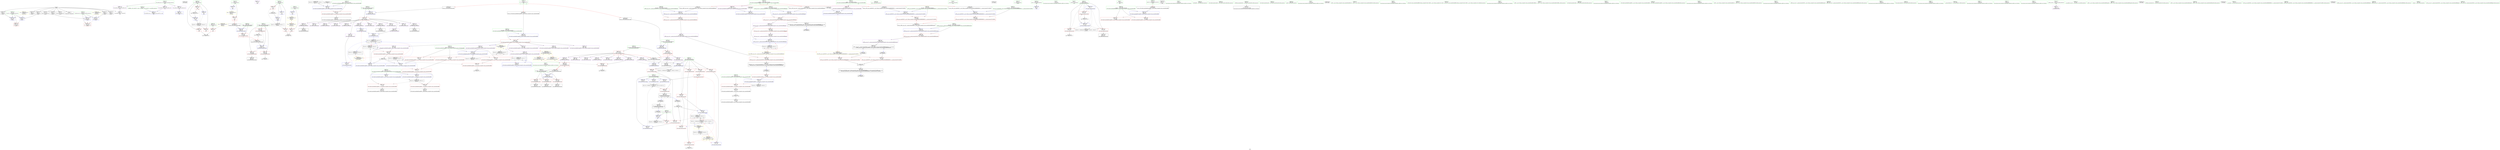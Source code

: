 digraph "SVFG" {
	label="SVFG";

	Node0x556a1e5a1a00 [shape=record,color=grey,label="{NodeID: 0\nNullPtr}"];
	Node0x556a1e5a1a00 -> Node0x556a1e5c5f00[style=solid];
	Node0x556a1e5a1a00 -> Node0x556a1e5c6000[style=solid];
	Node0x556a1e5a1a00 -> Node0x556a1e5c60d0[style=solid];
	Node0x556a1e5a1a00 -> Node0x556a1e5c61a0[style=solid];
	Node0x556a1e5a1a00 -> Node0x556a1e5c6270[style=solid];
	Node0x556a1e5a1a00 -> Node0x556a1e5c6340[style=solid];
	Node0x556a1e5a1a00 -> Node0x556a1e5c6410[style=solid];
	Node0x556a1e5a1a00 -> Node0x556a1e5c64e0[style=solid];
	Node0x556a1e5a1a00 -> Node0x556a1e5c65b0[style=solid];
	Node0x556a1e5a1a00 -> Node0x556a1e5c7f00[style=solid];
	Node0x556a1e60fb60 [shape=record,color=black,label="{NodeID: 526\n279 = PHI()\n}"];
	Node0x556a1e5d8200 [shape=record,color=grey,label="{NodeID: 360\n268 = cmp(266, 267, )\n}"];
	Node0x556a1e5c6ed0 [shape=record,color=red,label="{NodeID: 194\n437\<--378\n\<--sisa.addr\n_ZN11AhoCorasick5solveEii\n}"];
	Node0x556a1e5c6ed0 -> Node0x556a1e5d7900[style=solid];
	Node0x556a1e5c3fd0 [shape=record,color=purple,label="{NodeID: 111\n278\<--16\n\<--.str\nmain\n}"];
	Node0x556a1e5c21b0 [shape=record,color=green,label="{NodeID: 28\n48\<--49\ni\<--i_field_insensitive\n_Z4initv\n}"];
	Node0x556a1e5c21b0 -> Node0x556a1e5cab60[style=solid];
	Node0x556a1e5c21b0 -> Node0x556a1e5cac30[style=solid];
	Node0x556a1e5c21b0 -> Node0x556a1e5c8000[style=solid];
	Node0x556a1e5c21b0 -> Node0x556a1e5c80d0[style=solid];
	Node0x556a1e5ce3f0 [shape=record,color=black,label="{NodeID: 388\nMR_28V_2 = PHI(MR_28V_3, MR_28V_1, )\npts\{177 \}\n}"];
	Node0x556a1e5ce3f0 -> Node0x556a1e5d0c00[style=dashed];
	Node0x556a1e5c8680 [shape=record,color=blue,label="{NodeID: 222\n145\<--11\narrayidx5\<--\n_ZN11AhoCorasick5resetEv\n}"];
	Node0x556a1e5c8680 -> Node0x556a1e5c8750[style=dashed];
	Node0x556a1e5ca0d0 [shape=record,color=purple,label="{NodeID: 139\n355\<--354\n_M_current\<--this1\n_ZN9__gnu_cxx17__normal_iteratorIPcNSt7__cxx1112basic_stringIcSt11char_traitsIcESaIcEEEEppEv\n}"];
	Node0x556a1e5ca0d0 -> Node0x556a1e5cc630[style=solid];
	Node0x556a1e5ca0d0 -> Node0x556a1e5d18c0[style=solid];
	Node0x556a1e5c4b30 [shape=record,color=green,label="{NodeID: 56\n251\<--252\nmain\<--main_field_insensitive\n}"];
	Node0x556a1e5f1820 [shape=record,color=yellow,style=double,label="{NodeID: 416\n35V_1 = ENCHI(MR_35V_0)\npts\{1710000 \}\nFun[_ZNK9__gnu_cxx17__normal_iteratorIPcNSt7__cxx1112basic_stringIcSt11char_traitsIcESaIcEEEEdeEv]}"];
	Node0x556a1e5f1820 -> Node0x556a1e5cc490[style=dashed];
	Node0x556a1e5d1c00 [shape=record,color=blue,label="{NodeID: 250\n378\<--371\nsisa.addr\<--sisa\n_ZN11AhoCorasick5solveEii\n}"];
	Node0x556a1e5d1c00 -> Node0x556a1e5c6d30[style=dashed];
	Node0x556a1e5d1c00 -> Node0x556a1e5c6e00[style=dashed];
	Node0x556a1e5d1c00 -> Node0x556a1e5c6ed0[style=dashed];
	Node0x556a1e5cb790 [shape=record,color=red,label="{NodeID: 167\n204\<--201\n\<--call5\n_ZN11AhoCorasick9addStringENSt7__cxx1112basic_stringIcSt11char_traitsIcESaIcEEE\n}"];
	Node0x556a1e5cb790 -> Node0x556a1e5c8c30[style=solid];
	Node0x556a1e5c6340 [shape=record,color=black,label="{NodeID: 84\n100\<--3\n\<--dummyVal\n_Z4initv\n}"];
	Node0x556a1e5c6340 -> Node0x556a1e5c8340[style=solid];
	Node0x556a1e5bb940 [shape=record,color=green,label="{NodeID: 1\n7\<--1\n__dso_handle\<--dummyObj\nGlob }"];
	Node0x556a1e60fc30 [shape=record,color=black,label="{NodeID: 527\n61 = PHI()\n}"];
	Node0x556a1e5f3990 [shape=record,color=yellow,style=double,label="{NodeID: 444\n50V_1 = ENCHI(MR_50V_0)\npts\{90003 \}\nFun[_ZN11AhoCorasick4workEi]|{<s0>27|<s1>27|<s2>27|<s3>27}}"];
	Node0x556a1e5f3990:s0 -> Node0x556a1e5c76f0[style=dashed,color=red];
	Node0x556a1e5f3990:s1 -> Node0x556a1e5c77c0[style=dashed,color=red];
	Node0x556a1e5f3990:s2 -> Node0x556a1e5d2010[style=dashed,color=red];
	Node0x556a1e5f3990:s3 -> Node0x556a1e5e9070[style=dashed,color=red];
	Node0x556a1e5d8380 [shape=record,color=grey,label="{NodeID: 361\n399 = cmp(398, 11, )\n}"];
	Node0x556a1e5c6fa0 [shape=record,color=red,label="{NodeID: 195\n412\<--380\n\<--ret\n_ZN11AhoCorasick5solveEii\n}"];
	Node0x556a1e5c6fa0 -> Node0x556a1e5c76f0[style=solid];
	Node0x556a1e5c40a0 [shape=record,color=purple,label="{NodeID: 112\n459\<--18\nllvm.global_ctors_0\<--llvm.global_ctors\nGlob }"];
	Node0x556a1e5c40a0 -> Node0x556a1e5c7d00[style=solid];
	Node0x556a1e5c2280 [shape=record,color=green,label="{NodeID: 29\n50\<--51\ns\<--s_field_insensitive\n_Z4initv\n}"];
	Node0x556a1e5ce8f0 [shape=record,color=black,label="{NodeID: 389\nMR_30V_2 = PHI(MR_30V_3, MR_30V_1, )\npts\{179 \}\n}"];
	Node0x556a1e5ce8f0 -> Node0x556a1e5d0c90[style=dashed];
	Node0x556a1e5c8750 [shape=record,color=blue,label="{NodeID: 223\n149\<--11\narrayidx8\<--\n_ZN11AhoCorasick5resetEv\n|{<s0>5}}"];
	Node0x556a1e5c8750:s0 -> Node0x556a1e5ef670[style=dashed,color=blue];
	Node0x556a1e5ca1a0 [shape=record,color=purple,label="{NodeID: 140\n357\<--356\nincdec.ptr\<--\n_ZN9__gnu_cxx17__normal_iteratorIPcNSt7__cxx1112basic_stringIcSt11char_traitsIcESaIcEEEEppEv\n}"];
	Node0x556a1e5ca1a0 -> Node0x556a1e5d18c0[style=solid];
	Node0x556a1e5c4c30 [shape=record,color=green,label="{NodeID: 57\n254\<--255\nretval\<--retval_field_insensitive\nmain\n}"];
	Node0x556a1e5c4c30 -> Node0x556a1e5d10a0[style=solid];
	Node0x556a1e5d1cd0 [shape=record,color=blue,label="{NodeID: 251\n372\<--396\nretval\<--\n_ZN11AhoCorasick5solveEii\n}"];
	Node0x556a1e5d1cd0 -> Node0x556a1e5e8170[style=dashed];
	Node0x556a1e5cb860 [shape=record,color=red,label="{NodeID: 168\n222\<--221\n\<--\n_ZN11AhoCorasick9addStringENSt7__cxx1112basic_stringIcSt11char_traitsIcESaIcEEE\n}"];
	Node0x556a1e5cb860 -> Node0x556a1e5d8c80[style=solid];
	Node0x556a1e5c6410 [shape=record,color=black,label="{NodeID: 85\n102\<--3\n\<--dummyVal\n_Z4initv\n}"];
	Node0x556a1e5c6410 -> Node0x556a1e5c8410[style=solid];
	Node0x556a1e5bb6d0 [shape=record,color=green,label="{NodeID: 2\n11\<--1\n\<--dummyObj\nCan only get source location for instruction, argument, global var or function.}"];
	Node0x556a1e60fd00 [shape=record,color=black,label="{NodeID: 528\n185 = PHI()\n}"];
	Node0x556a1e60fd00 -> Node0x556a1e5c8a90[style=solid];
	Node0x556a1e5f3a70 [shape=record,color=yellow,style=double,label="{NodeID: 445\n53V_1 = ENCHI(MR_53V_0)\npts\{90000 90002 \}\nFun[_ZN11AhoCorasick4workEi]|{<s0>27|<s1>27}}"];
	Node0x556a1e5f3a70:s0 -> Node0x556a1e5e5df0[style=dashed,color=red];
	Node0x556a1e5f3a70:s1 -> Node0x556a1e5e5ed0[style=dashed,color=red];
	Node0x556a1e5d8500 [shape=record,color=grey,label="{NodeID: 362\n414 = cmp(413, 415, )\n}"];
	Node0x556a1e5c7070 [shape=record,color=red,label="{NodeID: 196\n417\<--380\n\<--ret\n_ZN11AhoCorasick5solveEii\n}"];
	Node0x556a1e5c7070 -> Node0x556a1e5c77c0[style=solid];
	Node0x556a1e5c41a0 [shape=record,color=purple,label="{NodeID: 113\n460\<--18\nllvm.global_ctors_1\<--llvm.global_ctors\nGlob }"];
	Node0x556a1e5c41a0 -> Node0x556a1e5c7e00[style=solid];
	Node0x556a1e5c2350 [shape=record,color=green,label="{NodeID: 30\n52\<--53\nexn.slot\<--exn.slot_field_insensitive\n_Z4initv\n}"];
	Node0x556a1e5c2350 -> Node0x556a1e5cad00[style=solid];
	Node0x556a1e5c2350 -> Node0x556a1e5c81a0[style=solid];
	Node0x556a1e5c2350 -> Node0x556a1e5c8340[style=solid];
	Node0x556a1e5ce9e0 [shape=record,color=black,label="{NodeID: 390\nMR_16V_2 = PHI(MR_16V_4, MR_16V_1, )\npts\{90000 \}\n|{|<s4>9}}"];
	Node0x556a1e5ce9e0 -> Node0x556a1e5cb860[style=dashed];
	Node0x556a1e5ce9e0 -> Node0x556a1e5cba00[style=dashed];
	Node0x556a1e5ce9e0 -> Node0x556a1e5d0e30[style=dashed];
	Node0x556a1e5ce9e0 -> Node0x556a1e5ce9e0[style=dashed];
	Node0x556a1e5ce9e0:s4 -> Node0x556a1e5ef670[style=dashed,color=blue];
	Node0x556a1e5c8820 [shape=record,color=blue,label="{NodeID: 224\n164\<--162\nthis.addr\<--this\n_ZN11AhoCorasick9addStringENSt7__cxx1112basic_stringIcSt11char_traitsIcESaIcEEE\n}"];
	Node0x556a1e5c8820 -> Node0x556a1e5caf70[style=dashed];
	Node0x556a1e5ca270 [shape=record,color=purple,label="{NodeID: 141\n366\<--365\n_M_current\<--this1\n_ZNK9__gnu_cxx17__normal_iteratorIPcNSt7__cxx1112basic_stringIcSt11char_traitsIcESaIcEEEE4baseEv\n}"];
	Node0x556a1e5ca270 -> Node0x556a1e5c3950[style=solid];
	Node0x556a1e5c4d00 [shape=record,color=green,label="{NodeID: 58\n256\<--257\nt\<--t_field_insensitive\nmain\n}"];
	Node0x556a1e5c4d00 -> Node0x556a1e5cbad0[style=solid];
	Node0x556a1e5d1da0 [shape=record,color=blue,label="{NodeID: 252\n372\<--402\nretval\<--\n_ZN11AhoCorasick5solveEii\n}"];
	Node0x556a1e5d1da0 -> Node0x556a1e5e8170[style=dashed];
	Node0x556a1e5cb930 [shape=record,color=red,label="{NodeID: 169\n226\<--225\n\<--saiz\n_ZN11AhoCorasick9addStringENSt7__cxx1112basic_stringIcSt11char_traitsIcESaIcEEE\n}"];
	Node0x556a1e5cb930 -> Node0x556a1e5d7f00[style=solid];
	Node0x556a1e5c64e0 [shape=record,color=black,label="{NodeID: 86\n111\<--3\nlpad.val\<--dummyVal\n_Z4initv\n}"];
	Node0x556a1e5bc6e0 [shape=record,color=green,label="{NodeID: 3\n15\<--1\n_ZSt3cin\<--dummyObj\nGlob }"];
	Node0x556a1e60fdd0 [shape=record,color=black,label="{NodeID: 529\n191 = PHI()\n}"];
	Node0x556a1e60fdd0 -> Node0x556a1e5c8b60[style=solid];
	Node0x556a1e5d8680 [shape=record,color=grey,label="{NodeID: 363\n426 = cmp(425, 427, )\n}"];
	Node0x556a1e5c7140 [shape=record,color=red,label="{NodeID: 197\n421\<--380\n\<--ret\n_ZN11AhoCorasick5solveEii\n}"];
	Node0x556a1e5c7140 -> Node0x556a1e5d2010[style=solid];
	Node0x556a1e5c42a0 [shape=record,color=purple,label="{NodeID: 114\n461\<--18\nllvm.global_ctors_2\<--llvm.global_ctors\nGlob }"];
	Node0x556a1e5c42a0 -> Node0x556a1e5c7f00[style=solid];
	Node0x556a1e5c2420 [shape=record,color=green,label="{NodeID: 31\n54\<--55\nehselector.slot\<--ehselector.slot_field_insensitive\n_Z4initv\n}"];
	Node0x556a1e5c2420 -> Node0x556a1e5cadd0[style=solid];
	Node0x556a1e5c2420 -> Node0x556a1e5c8270[style=solid];
	Node0x556a1e5c2420 -> Node0x556a1e5c8410[style=solid];
	Node0x556a1e5cead0 [shape=record,color=black,label="{NodeID: 391\nMR_18V_2 = PHI(MR_18V_4, MR_18V_1, )\npts\{90004 \}\n|{|<s3>9}}"];
	Node0x556a1e5cead0 -> Node0x556a1e5cb930[style=dashed];
	Node0x556a1e5cead0 -> Node0x556a1e5d0d60[style=dashed];
	Node0x556a1e5cead0 -> Node0x556a1e5cead0[style=dashed];
	Node0x556a1e5cead0:s3 -> Node0x556a1e5ef670[style=dashed,color=blue];
	Node0x556a1e5c88f0 [shape=record,color=blue,label="{NodeID: 225\n166\<--90\ncur\<--\n_ZN11AhoCorasick9addStringENSt7__cxx1112basic_stringIcSt11char_traitsIcESaIcEEE\n}"];
	Node0x556a1e5c88f0 -> Node0x556a1e5cd9f0[style=dashed];
	Node0x556a1e5ca340 [shape=record,color=purple,label="{NodeID: 142\n388\<--387\nakhir\<--this1\n_ZN11AhoCorasick5solveEii\n}"];
	Node0x556a1e5c4dd0 [shape=record,color=green,label="{NodeID: 59\n258\<--259\ntc\<--tc_field_insensitive\nmain\n}"];
	Node0x556a1e5c4dd0 -> Node0x556a1e5cbba0[style=solid];
	Node0x556a1e5c4dd0 -> Node0x556a1e5cbc70[style=solid];
	Node0x556a1e5c4dd0 -> Node0x556a1e5cbd40[style=solid];
	Node0x556a1e5c4dd0 -> Node0x556a1e5d1170[style=solid];
	Node0x556a1e5c4dd0 -> Node0x556a1e5d1310[style=solid];
	Node0x556a1e5d1e70 [shape=record,color=blue,label="{NodeID: 253\n380\<--410\nret\<--arrayidx7\n_ZN11AhoCorasick5solveEii\n}"];
	Node0x556a1e5d1e70 -> Node0x556a1e5c6fa0[style=dashed];
	Node0x556a1e5d1e70 -> Node0x556a1e5c7070[style=dashed];
	Node0x556a1e5d1e70 -> Node0x556a1e5c7140[style=dashed];
	Node0x556a1e5d1e70 -> Node0x556a1e5c7210[style=dashed];
	Node0x556a1e5d1e70 -> Node0x556a1e5c72e0[style=dashed];
	Node0x556a1e5d1e70 -> Node0x556a1e5e8670[style=dashed];
	Node0x556a1e5cba00 [shape=record,color=red,label="{NodeID: 170\n233\<--232\n\<--\n_ZN11AhoCorasick9addStringENSt7__cxx1112basic_stringIcSt11char_traitsIcESaIcEEE\n}"];
	Node0x556a1e5cba00 -> Node0x556a1e5d0f00[style=solid];
	Node0x556a1e5c65b0 [shape=record,color=black,label="{NodeID: 87\n112\<--3\nlpad.val6\<--dummyVal\n_Z4initv\n}"];
	Node0x556a1e5bb7f0 [shape=record,color=green,label="{NodeID: 4\n16\<--1\n.str\<--dummyObj\nGlob }"];
	Node0x556a1e60fed0 [shape=record,color=black,label="{NodeID: 530\n197 = PHI(321, )\n}"];
	Node0x556a1e5d8800 [shape=record,color=grey,label="{NodeID: 364\n393 = cmp(392, 11, )\n}"];
	Node0x556a1e5c7210 [shape=record,color=red,label="{NodeID: 198\n440\<--380\n\<--ret\n_ZN11AhoCorasick5solveEii\n}"];
	Node0x556a1e5c7210 -> Node0x556a1e5c7960[style=solid];
	Node0x556a1e5c7210 -> Node0x556a1e5d21b0[style=solid];
	Node0x556a1e5c8d50 [shape=record,color=purple,label="{NodeID: 115\n123\<--122\ntrie\<--this1\n_ZN11AhoCorasick5resetEv\n}"];
	Node0x556a1e5c24f0 [shape=record,color=green,label="{NodeID: 32\n56\<--57\nagg.tmp\<--agg.tmp_field_insensitive\n_Z4initv\n|{<s0>9}}"];
	Node0x556a1e5c24f0:s0 -> Node0x556a1e611660[style=solid,color=red];
	Node0x556a1e5ee7a0 [shape=record,color=black,label="{NodeID: 392\nMR_35V_3 = PHI(MR_35V_4, MR_35V_2, )\npts\{1710000 \}\n|{<s0>19|<s1>20|<s2>21|<s3>21}}"];
	Node0x556a1e5ee7a0:s0 -> Node0x556a1e5f0f80[style=dashed,color=red];
	Node0x556a1e5ee7a0:s1 -> Node0x556a1e5f1820[style=dashed,color=red];
	Node0x556a1e5ee7a0:s2 -> Node0x556a1e5cc630[style=dashed,color=red];
	Node0x556a1e5ee7a0:s3 -> Node0x556a1e5d18c0[style=dashed,color=red];
	Node0x556a1e5c89c0 [shape=record,color=blue,label="{NodeID: 226\n168\<--163\n__range1\<--s\n_ZN11AhoCorasick9addStringENSt7__cxx1112basic_stringIcSt11char_traitsIcESaIcEEE\n}"];
	Node0x556a1e5c89c0 -> Node0x556a1e5cb1e0[style=dashed];
	Node0x556a1e5c89c0 -> Node0x556a1e5cb2b0[style=dashed];
	Node0x556a1e5ca410 [shape=record,color=purple,label="{NodeID: 143\n391\<--387\narrayidx\<--this1\n_ZN11AhoCorasick5solveEii\n}"];
	Node0x556a1e5ca410 -> Node0x556a1e5c7620[style=solid];
	Node0x556a1e5c4ea0 [shape=record,color=green,label="{NodeID: 60\n260\<--261\nret\<--ret_field_insensitive\nmain\n}"];
	Node0x556a1e5c4ea0 -> Node0x556a1e5cbe10[style=solid];
	Node0x556a1e5c4ea0 -> Node0x556a1e5d1240[style=solid];
	Node0x556a1e5d1f40 [shape=record,color=blue,label="{NodeID: 254\n372\<--418\nretval\<--\n_ZN11AhoCorasick5solveEii\n}"];
	Node0x556a1e5d1f40 -> Node0x556a1e5e8170[style=dashed];
	Node0x556a1e5cbad0 [shape=record,color=red,label="{NodeID: 171\n267\<--256\n\<--t\nmain\n}"];
	Node0x556a1e5cbad0 -> Node0x556a1e5d8200[style=solid];
	Node0x556a1e5c6680 [shape=record,color=black,label="{NodeID: 88\n253\<--11\nmain_ret\<--\nmain\n}"];
	Node0x556a1e5c0930 [shape=record,color=green,label="{NodeID: 5\n19\<--1\n\<--dummyObj\nCan only get source location for instruction, argument, global var or function.}"];
	Node0x556a1e60ffd0 [shape=record,color=black,label="{NodeID: 531\n201 = PHI(340, )\n}"];
	Node0x556a1e60ffd0 -> Node0x556a1e5cb790[style=solid];
	Node0x556a1e5d8980 [shape=record,color=grey,label="{NodeID: 365\n69 = cmp(67, 68, )\n}"];
	Node0x556a1e5c72e0 [shape=record,color=red,label="{NodeID: 199\n449\<--380\n\<--ret\n_ZN11AhoCorasick5solveEii\n}"];
	Node0x556a1e5c72e0 -> Node0x556a1e5c7a30[style=solid];
	Node0x556a1e5c8e20 [shape=record,color=purple,label="{NodeID: 116\n124\<--122\narraydecay\<--this1\n_ZN11AhoCorasick5resetEv\n}"];
	Node0x556a1e5c8e20 -> Node0x556a1e5c6850[style=solid];
	Node0x556a1e5c25c0 [shape=record,color=green,label="{NodeID: 33\n59\<--60\n_ZNSirsERi\<--_ZNSirsERi_field_insensitive\n}"];
	Node0x556a1e5eec70 [shape=record,color=black,label="{NodeID: 393\nMR_4V_3 = PHI(MR_4V_4, MR_4V_2, )\npts\{49 \}\n}"];
	Node0x556a1e5eec70 -> Node0x556a1e5cab60[style=dashed];
	Node0x556a1e5eec70 -> Node0x556a1e5cac30[style=dashed];
	Node0x556a1e5eec70 -> Node0x556a1e5c80d0[style=dashed];
	Node0x556a1e5c8a90 [shape=record,color=blue,label="{NodeID: 227\n188\<--185\ncoerce.dive\<--call\n_ZN11AhoCorasick9addStringENSt7__cxx1112basic_stringIcSt11char_traitsIcESaIcEEE\n}"];
	Node0x556a1e5c8a90 -> Node0x556a1e5ee7a0[style=dashed];
	Node0x556a1e5ca4e0 [shape=record,color=purple,label="{NodeID: 144\n404\<--387\ndp\<--this1\n_ZN11AhoCorasick5solveEii\n}"];
	Node0x556a1e5c4f70 [shape=record,color=green,label="{NodeID: 61\n273\<--274\n_ZN11AhoCorasick4workEi\<--_ZN11AhoCorasick4workEi_field_insensitive\n}"];
	Node0x556a1e5d2010 [shape=record,color=blue,label="{NodeID: 255\n421\<--396\n\<--\n_ZN11AhoCorasick5solveEii\n}"];
	Node0x556a1e5d2010 -> Node0x556a1e5e7c70[style=dashed];
	Node0x556a1e5cbba0 [shape=record,color=red,label="{NodeID: 172\n266\<--258\n\<--tc\nmain\n}"];
	Node0x556a1e5cbba0 -> Node0x556a1e5d8200[style=solid];
	Node0x556a1e5c6750 [shape=record,color=black,label="{NodeID: 89\n31\<--32\n\<--_ZNSt8ios_base4InitD1Ev\nCan only get source location for instruction, argument, global var or function.}"];
	Node0x556a1e5c09c0 [shape=record,color=green,label="{NodeID: 6\n90\<--1\n\<--dummyObj\nCan only get source location for instruction, argument, global var or function.|{<s0>27}}"];
	Node0x556a1e5c09c0:s0 -> Node0x556a1e611030[style=solid,color=red];
	Node0x556a1e6101a0 [shape=record,color=black,label="{NodeID: 532\n236 = PHI(349, )\n}"];
	Node0x556a1e5d8b00 [shape=record,color=grey,label="{NodeID: 366\n208 = cmp(207, 209, )\n}"];
	Node0x556a1e5d8b00 -> Node0x556a1e5c6b90[style=solid];
	Node0x556a1e5c73b0 [shape=record,color=red,label="{NodeID: 200\n425\<--382\n\<--i\n_ZN11AhoCorasick5solveEii\n}"];
	Node0x556a1e5c73b0 -> Node0x556a1e5d8680[style=solid];
	Node0x556a1e5c8ef0 [shape=record,color=purple,label="{NodeID: 117\n132\<--122\nfail\<--this1\n_ZN11AhoCorasick5resetEv\n}"];
	Node0x556a1e5c26c0 [shape=record,color=green,label="{NodeID: 34\n63\<--64\n_ZN11AhoCorasick5resetEv\<--_ZN11AhoCorasick5resetEv_field_insensitive\n}"];
	Node0x556a1e5ef170 [shape=record,color=black,label="{NodeID: 394\nMR_10V_2 = PHI(MR_10V_3, MR_10V_1, )\npts\{90002 \}\n|{<s0>9|<s1>23}}"];
	Node0x556a1e5ef170:s0 -> Node0x556a1e5d0fd0[style=dashed,color=red];
	Node0x556a1e5ef170:s1 -> Node0x556a1e5f8e80[style=dashed,color=blue];
	Node0x556a1e5c8b60 [shape=record,color=blue,label="{NodeID: 228\n194\<--191\ncoerce.dive3\<--call2\n_ZN11AhoCorasick9addStringENSt7__cxx1112basic_stringIcSt11char_traitsIcESaIcEEE\n|{<s0>19}}"];
	Node0x556a1e5c8b60:s0 -> Node0x556a1e5f0f80[style=dashed,color=red];
	Node0x556a1e5ca5b0 [shape=record,color=purple,label="{NodeID: 145\n407\<--387\narrayidx5\<--this1\n_ZN11AhoCorasick5solveEii\n}"];
	Node0x556a1e5c5070 [shape=record,color=green,label="{NodeID: 62\n280\<--281\nprintf\<--printf_field_insensitive\n}"];
	Node0x556a1e5d20e0 [shape=record,color=blue,label="{NodeID: 256\n382\<--11\ni\<--\n_ZN11AhoCorasick5solveEii\n}"];
	Node0x556a1e5d20e0 -> Node0x556a1e5c73b0[style=dashed];
	Node0x556a1e5d20e0 -> Node0x556a1e5c7480[style=dashed];
	Node0x556a1e5d20e0 -> Node0x556a1e5c7550[style=dashed];
	Node0x556a1e5d20e0 -> Node0x556a1e5d2280[style=dashed];
	Node0x556a1e5d20e0 -> Node0x556a1e5e8b70[style=dashed];
	Node0x556a1e5cbc70 [shape=record,color=red,label="{NodeID: 173\n276\<--258\n\<--tc\nmain\n}"];
	Node0x556a1e5c6850 [shape=record,color=black,label="{NodeID: 90\n125\<--124\n\<--arraydecay\n_ZN11AhoCorasick5resetEv\n}"];
	Node0x556a1e5c0a50 [shape=record,color=green,label="{NodeID: 7\n127\<--1\n\<--dummyObj\nCan only get source location for instruction, argument, global var or function.}"];
	Node0x556a1e6102b0 [shape=record,color=black,label="{NodeID: 533\n263 = PHI()\n}"];
	Node0x556a1e5d8c80 [shape=record,color=grey,label="{NodeID: 367\n223 = cmp(222, 11, )\n}"];
	Node0x556a1e5c7480 [shape=record,color=red,label="{NodeID: 201\n433\<--382\n\<--i\n_ZN11AhoCorasick5solveEii\n}"];
	Node0x556a1e5c7480 -> Node0x556a1e5c3d60[style=solid];
	Node0x556a1e5c8fc0 [shape=record,color=purple,label="{NodeID: 118\n133\<--122\narraydecay2\<--this1\n_ZN11AhoCorasick5resetEv\n}"];
	Node0x556a1e5c8fc0 -> Node0x556a1e5c6920[style=solid];
	Node0x556a1e5c27c0 [shape=record,color=green,label="{NodeID: 35\n72\<--73\n_ZNSt7__cxx1112basic_stringIcSt11char_traitsIcESaIcEEC1Ev\<--_ZNSt7__cxx1112basic_stringIcSt11char_traitsIcESaIcEEC1Ev_field_insensitive\n}"];
	Node0x556a1e5ef670 [shape=record,color=black,label="{NodeID: 395\nMR_12V_3 = PHI(MR_12V_4, MR_12V_2, )\npts\{90000 90004 \}\n|{<s0>9|<s1>9|<s2>23|<s3>23}}"];
	Node0x556a1e5ef670:s0 -> Node0x556a1e5ce9e0[style=dashed,color=red];
	Node0x556a1e5ef670:s1 -> Node0x556a1e5cead0[style=dashed,color=red];
	Node0x556a1e5ef670:s2 -> Node0x556a1e5e6370[style=dashed,color=blue];
	Node0x556a1e5ef670:s3 -> Node0x556a1e5f8e80[style=dashed,color=blue];
	Node0x556a1e5c8c30 [shape=record,color=blue,label="{NodeID: 229\n174\<--204\nch\<--\n_ZN11AhoCorasick9addStringENSt7__cxx1112basic_stringIcSt11char_traitsIcESaIcEEE\n}"];
	Node0x556a1e5c8c30 -> Node0x556a1e5cb380[style=dashed];
	Node0x556a1e5c8c30 -> Node0x556a1e5cdef0[style=dashed];
	Node0x556a1e5ca680 [shape=record,color=purple,label="{NodeID: 146\n410\<--387\narrayidx7\<--this1\n_ZN11AhoCorasick5solveEii\n}"];
	Node0x556a1e5ca680 -> Node0x556a1e5d1e70[style=solid];
	Node0x556a1e5c5170 [shape=record,color=green,label="{NodeID: 63\n291\<--292\nthis.addr\<--this.addr_field_insensitive\n_ZN11AhoCorasick4workEi\n}"];
	Node0x556a1e5c5170 -> Node0x556a1e5cbee0[style=solid];
	Node0x556a1e5c5170 -> Node0x556a1e5d13e0[style=solid];
	Node0x556a1e5e5df0 [shape=record,color=yellow,style=double,label="{NodeID: 423\n16V_1 = ENCHI(MR_16V_0)\npts\{90000 \}\nFun[_ZN11AhoCorasick5solveEii]|{|<s1>30}}"];
	Node0x556a1e5e5df0 -> Node0x556a1e5c7890[style=dashed];
	Node0x556a1e5e5df0:s1 -> Node0x556a1e5e5df0[style=dashed,color=red];
	Node0x556a1e5d21b0 [shape=record,color=blue,label="{NodeID: 257\n440\<--442\n\<--add\n_ZN11AhoCorasick5solveEii\n}"];
	Node0x556a1e5d21b0 -> Node0x556a1e5e7c70[style=dashed];
	Node0x556a1e5cbd40 [shape=record,color=red,label="{NodeID: 174\n283\<--258\n\<--tc\nmain\n}"];
	Node0x556a1e5cbd40 -> Node0x556a1e5d7c00[style=solid];
	Node0x556a1e5c6920 [shape=record,color=black,label="{NodeID: 91\n134\<--133\n\<--arraydecay2\n_ZN11AhoCorasick5resetEv\n}"];
	Node0x556a1e5c0ae0 [shape=record,color=green,label="{NodeID: 8\n128\<--1\n\<--dummyObj\nCan only get source location for instruction, argument, global var or function.}"];
	Node0x556a1e610380 [shape=record,color=black,label="{NodeID: 534\n305 = PHI(368, )\n}"];
	Node0x556a1e610380 -> Node0x556a1e5c3610[style=solid];
	Node0x556a1e5d8e00 [shape=record,color=grey,label="{NodeID: 368\n338 = cmp(334, 337, )\n}"];
	Node0x556a1e5d8e00 -> Node0x556a1e5c36e0[style=solid];
	Node0x556a1e5c7550 [shape=record,color=red,label="{NodeID: 202\n445\<--382\n\<--i\n_ZN11AhoCorasick5solveEii\n}"];
	Node0x556a1e5c7550 -> Node0x556a1e5d7d80[style=solid];
	Node0x556a1e5c9090 [shape=record,color=purple,label="{NodeID: 119\n137\<--122\nakhir\<--this1\n_ZN11AhoCorasick5resetEv\n}"];
	Node0x556a1e5c28c0 [shape=record,color=green,label="{NodeID: 36\n75\<--76\n_ZStrsIcSt11char_traitsIcESaIcEERSt13basic_istreamIT_T0_ES7_RNSt7__cxx1112basic_stringIS4_S5_T1_EE\<--_ZStrsIcSt11char_traitsIcESaIcEERSt13basic_istreamIT_T0_ES7_RNSt7__cxx1112basic_stringIS4_S5_T1_EE_field_insensitive\n}"];
	Node0x556a1e5efb70 [shape=record,color=yellow,style=double,label="{NodeID: 396\n39V_1 = ENCHI(MR_39V_0)\npts\{12 \}\nFun[main]}"];
	Node0x556a1e5efb70 -> Node0x556a1e5ca9c0[style=dashed];
	Node0x556a1e5d0c00 [shape=record,color=blue,label="{NodeID: 230\n176\<--211\nasd\<--cond\n_ZN11AhoCorasick9addStringENSt7__cxx1112basic_stringIcSt11char_traitsIcESaIcEEE\n}"];
	Node0x556a1e5d0c00 -> Node0x556a1e5cb450[style=dashed];
	Node0x556a1e5d0c00 -> Node0x556a1e5ce3f0[style=dashed];
	Node0x556a1e5ca750 [shape=record,color=purple,label="{NodeID: 147\n429\<--387\ntrie\<--this1\n_ZN11AhoCorasick5solveEii\n}"];
	Node0x556a1e5c5240 [shape=record,color=green,label="{NodeID: 64\n293\<--294\nn.addr\<--n.addr_field_insensitive\n_ZN11AhoCorasick4workEi\n}"];
	Node0x556a1e5c5240 -> Node0x556a1e5cbfb0[style=solid];
	Node0x556a1e5c5240 -> Node0x556a1e5d14b0[style=solid];
	Node0x556a1e5e5ed0 [shape=record,color=yellow,style=double,label="{NodeID: 424\n10V_1 = ENCHI(MR_10V_0)\npts\{90002 \}\nFun[_ZN11AhoCorasick5solveEii]|{|<s1>30}}"];
	Node0x556a1e5e5ed0 -> Node0x556a1e5c7620[style=dashed];
	Node0x556a1e5e5ed0:s1 -> Node0x556a1e5e5ed0[style=dashed,color=red];
	Node0x556a1e5d2280 [shape=record,color=blue,label="{NodeID: 258\n382\<--446\ni\<--inc\n_ZN11AhoCorasick5solveEii\n}"];
	Node0x556a1e5d2280 -> Node0x556a1e5c73b0[style=dashed];
	Node0x556a1e5d2280 -> Node0x556a1e5c7480[style=dashed];
	Node0x556a1e5d2280 -> Node0x556a1e5c7550[style=dashed];
	Node0x556a1e5d2280 -> Node0x556a1e5d2280[style=dashed];
	Node0x556a1e5d2280 -> Node0x556a1e5e8b70[style=dashed];
	Node0x556a1e5cbe10 [shape=record,color=red,label="{NodeID: 175\n277\<--260\n\<--ret\nmain\n}"];
	Node0x556a1e5c69f0 [shape=record,color=black,label="{NodeID: 92\n139\<--138\n\<--arraydecay3\n_ZN11AhoCorasick5resetEv\n}"];
	Node0x556a1e5c1320 [shape=record,color=green,label="{NodeID: 9\n129\<--1\n\<--dummyObj\nCan only get source location for instruction, argument, global var or function.}"];
	Node0x556a1e610520 [shape=record,color=black,label="{NodeID: 535\n331 = PHI(360, )\n}"];
	Node0x556a1e610520 -> Node0x556a1e5cc220[style=solid];
	Node0x556a1e5ab210 [shape=record,color=black,label="{NodeID: 369\nMR_46V_3 = PHI(MR_46V_4, MR_46V_2, )\npts\{259 \}\n}"];
	Node0x556a1e5ab210 -> Node0x556a1e5cbba0[style=dashed];
	Node0x556a1e5ab210 -> Node0x556a1e5cbc70[style=dashed];
	Node0x556a1e5ab210 -> Node0x556a1e5cbd40[style=dashed];
	Node0x556a1e5ab210 -> Node0x556a1e5d1310[style=dashed];
	Node0x556a1e5c7620 [shape=record,color=red,label="{NodeID: 203\n392\<--391\n\<--arrayidx\n_ZN11AhoCorasick5solveEii\n}"];
	Node0x556a1e5c7620 -> Node0x556a1e5d8800[style=solid];
	Node0x556a1e5c9160 [shape=record,color=purple,label="{NodeID: 120\n138\<--122\narraydecay3\<--this1\n_ZN11AhoCorasick5resetEv\n}"];
	Node0x556a1e5c9160 -> Node0x556a1e5c69f0[style=solid];
	Node0x556a1e5c29c0 [shape=record,color=green,label="{NodeID: 37\n78\<--79\n_ZNSt7__cxx1112basic_stringIcSt11char_traitsIcESaIcEEC1ERKS4_\<--_ZNSt7__cxx1112basic_stringIcSt11char_traitsIcESaIcEEC1ERKS4__field_insensitive\n}"];
	Node0x556a1e5f0690 [shape=record,color=yellow,style=double,label="{NodeID: 397\n2V_1 = ENCHI(MR_2V_0)\npts\{14 \}\nFun[main]|{<s0>23}}"];
	Node0x556a1e5f0690:s0 -> Node0x556a1e5f11a0[style=dashed,color=red];
	Node0x556a1e5d0c90 [shape=record,color=blue,label="{NodeID: 231\n178\<--219\nnex\<--arrayidx7\n_ZN11AhoCorasick9addStringENSt7__cxx1112basic_stringIcSt11char_traitsIcESaIcEEE\n}"];
	Node0x556a1e5d0c90 -> Node0x556a1e5cb520[style=dashed];
	Node0x556a1e5d0c90 -> Node0x556a1e5cb5f0[style=dashed];
	Node0x556a1e5d0c90 -> Node0x556a1e5cb6c0[style=dashed];
	Node0x556a1e5d0c90 -> Node0x556a1e5ce8f0[style=dashed];
	Node0x556a1e5ca820 [shape=record,color=purple,label="{NodeID: 148\n432\<--387\narrayidx13\<--this1\n_ZN11AhoCorasick5solveEii\n}"];
	Node0x556a1e5c5310 [shape=record,color=green,label="{NodeID: 65\n306\<--307\n_ZN11AhoCorasick5solveEii\<--_ZN11AhoCorasick5solveEii_field_insensitive\n}"];
	Node0x556a1e5d2350 [shape=record,color=blue,label="{NodeID: 259\n372\<--450\nretval\<--\n_ZN11AhoCorasick5solveEii\n}"];
	Node0x556a1e5d2350 -> Node0x556a1e5e8170[style=dashed];
	Node0x556a1e5cbee0 [shape=record,color=red,label="{NodeID: 176\n297\<--291\nthis1\<--this.addr\n_ZN11AhoCorasick4workEi\n|{|<s2>27}}"];
	Node0x556a1e5cbee0 -> Node0x556a1e5c9e60[style=solid];
	Node0x556a1e5cbee0 -> Node0x556a1e5c9f30[style=solid];
	Node0x556a1e5cbee0:s2 -> Node0x556a1e610e80[style=solid,color=red];
	Node0x556a1e5c6ac0 [shape=record,color=black,label="{NodeID: 93\n207\<--206\nconv\<--\n_ZN11AhoCorasick9addStringENSt7__cxx1112basic_stringIcSt11char_traitsIcESaIcEEE\n}"];
	Node0x556a1e5c6ac0 -> Node0x556a1e5d8b00[style=solid];
	Node0x556a1e5c13b0 [shape=record,color=green,label="{NodeID: 10\n136\<--1\n\<--dummyObj\nCan only get source location for instruction, argument, global var or function.}"];
	Node0x556a1e610660 [shape=record,color=black,label="{NodeID: 536\n336 = PHI(360, )\n}"];
	Node0x556a1e610660 -> Node0x556a1e5cc2f0[style=solid];
	Node0x556a1e5ab710 [shape=record,color=black,label="{NodeID: 370\nMR_48V_2 = PHI(MR_48V_3, MR_48V_1, )\npts\{261 \}\n}"];
	Node0x556a1e5ab710 -> Node0x556a1e5d1240[style=dashed];
	Node0x556a1e5c76f0 [shape=record,color=red,label="{NodeID: 204\n413\<--412\n\<--\n_ZN11AhoCorasick5solveEii\n}"];
	Node0x556a1e5c76f0 -> Node0x556a1e5d8500[style=solid];
	Node0x556a1e5c9230 [shape=record,color=purple,label="{NodeID: 121\n141\<--122\nsaiz\<--this1\n_ZN11AhoCorasick5resetEv\n}"];
	Node0x556a1e5c9230 -> Node0x556a1e5c85b0[style=solid];
	Node0x556a1e5c2ac0 [shape=record,color=green,label="{NodeID: 38\n81\<--82\n_ZN11AhoCorasick9addStringENSt7__cxx1112basic_stringIcSt11char_traitsIcESaIcEEE\<--_ZN11AhoCorasick9addStringENSt7__cxx1112basic_stringIcSt11char_traitsIcESaIcEEE_field_insensitive\n}"];
	Node0x556a1e5d0d60 [shape=record,color=blue,label="{NodeID: 232\n225\<--227\nsaiz\<--inc\n_ZN11AhoCorasick9addStringENSt7__cxx1112basic_stringIcSt11char_traitsIcESaIcEEE\n}"];
	Node0x556a1e5d0d60 -> Node0x556a1e5cead0[style=dashed];
	Node0x556a1e5ca8f0 [shape=record,color=purple,label="{NodeID: 149\n435\<--387\narrayidx15\<--this1\n_ZN11AhoCorasick5solveEii\n}"];
	Node0x556a1e5ca8f0 -> Node0x556a1e5c7890[style=solid];
	Node0x556a1e5c5410 [shape=record,color=green,label="{NodeID: 66\n324\<--325\n__lhs.addr\<--__lhs.addr_field_insensitive\n_ZN9__gnu_cxxneIPcNSt7__cxx1112basic_stringIcSt11char_traitsIcESaIcEEEEEbRKNS_17__normal_iteratorIT_T0_EESD_\n}"];
	Node0x556a1e5c5410 -> Node0x556a1e5cc080[style=solid];
	Node0x556a1e5c5410 -> Node0x556a1e5d1580[style=solid];
	Node0x556a1e5cbfb0 [shape=record,color=red,label="{NodeID: 177\n304\<--293\n\<--n.addr\n_ZN11AhoCorasick4workEi\n|{<s0>27}}"];
	Node0x556a1e5cbfb0:s0 -> Node0x556a1e6111b0[style=solid,color=red];
	Node0x556a1e5c6b90 [shape=record,color=black,label="{NodeID: 94\n210\<--208\n\<--cmp\n_ZN11AhoCorasick9addStringENSt7__cxx1112basic_stringIcSt11char_traitsIcESaIcEEE\n}"];
	Node0x556a1e5c1440 [shape=record,color=green,label="{NodeID: 11\n209\<--1\n\<--dummyObj\nCan only get source location for instruction, argument, global var or function.}"];
	Node0x556a1e6107a0 [shape=record,color=black,label="{NodeID: 537\n439 = PHI(368, )\n}"];
	Node0x556a1e6107a0 -> Node0x556a1e5d7a80[style=solid];
	Node0x556a1e5e6280 [shape=record,color=black,label="{NodeID: 371\nMR_50V_2 = PHI(MR_50V_3, MR_50V_1, )\npts\{90003 \}\n|{<s0>24}}"];
	Node0x556a1e5e6280:s0 -> Node0x556a1e5f3990[style=dashed,color=red];
	Node0x556a1e5c77c0 [shape=record,color=red,label="{NodeID: 205\n418\<--417\n\<--\n_ZN11AhoCorasick5solveEii\n}"];
	Node0x556a1e5c77c0 -> Node0x556a1e5d1f40[style=solid];
	Node0x556a1e5c9300 [shape=record,color=purple,label="{NodeID: 122\n143\<--122\ntrie4\<--this1\n_ZN11AhoCorasick5resetEv\n}"];
	Node0x556a1e5c2bc0 [shape=record,color=green,label="{NodeID: 39\n84\<--85\n_ZNSt7__cxx1112basic_stringIcSt11char_traitsIcESaIcEED1Ev\<--_ZNSt7__cxx1112basic_stringIcSt11char_traitsIcESaIcEED1Ev_field_insensitive\n}"];
	Node0x556a1e5f0850 [shape=record,color=yellow,style=double,label="{NodeID: 399\n44V_1 = ENCHI(MR_44V_0)\npts\{257 \}\nFun[main]}"];
	Node0x556a1e5f0850 -> Node0x556a1e5cbad0[style=dashed];
	Node0x556a1e5d0e30 [shape=record,color=blue,label="{NodeID: 233\n229\<--227\n\<--inc\n_ZN11AhoCorasick9addStringENSt7__cxx1112basic_stringIcSt11char_traitsIcESaIcEEE\n}"];
	Node0x556a1e5d0e30 -> Node0x556a1e5cba00[style=dashed];
	Node0x556a1e5d0e30 -> Node0x556a1e5ce9e0[style=dashed];
	Node0x556a1e5ca9c0 [shape=record,color=red,label="{NodeID: 150\n271\<--10\n\<--n\nmain\n|{<s0>24}}"];
	Node0x556a1e5ca9c0:s0 -> Node0x556a1e6118e0[style=solid,color=red];
	Node0x556a1e5c54e0 [shape=record,color=green,label="{NodeID: 67\n326\<--327\n__rhs.addr\<--__rhs.addr_field_insensitive\n_ZN9__gnu_cxxneIPcNSt7__cxx1112basic_stringIcSt11char_traitsIcESaIcEEEEEbRKNS_17__normal_iteratorIT_T0_EESD_\n}"];
	Node0x556a1e5c54e0 -> Node0x556a1e5cc150[style=solid];
	Node0x556a1e5c54e0 -> Node0x556a1e5d1650[style=solid];
	Node0x556a1e5cc080 [shape=record,color=red,label="{NodeID: 178\n330\<--324\n\<--__lhs.addr\n_ZN9__gnu_cxxneIPcNSt7__cxx1112basic_stringIcSt11char_traitsIcESaIcEEEEEbRKNS_17__normal_iteratorIT_T0_EESD_\n|{<s0>28}}"];
	Node0x556a1e5cc080:s0 -> Node0x556a1e610b60[style=solid,color=red];
	Node0x556a1e5c6c60 [shape=record,color=black,label="{NodeID: 95\n215\<--214\nidxprom\<--\n_ZN11AhoCorasick9addStringENSt7__cxx1112basic_stringIcSt11char_traitsIcESaIcEEE\n}"];
	Node0x556a1e5c14d0 [shape=record,color=green,label="{NodeID: 12\n302\<--1\n\<--dummyObj\nCan only get source location for instruction, argument, global var or function.}"];
	Node0x556a1e6108e0 [shape=record,color=black,label="{NodeID: 538\n322 = PHI(170, )\n0th arg _ZN9__gnu_cxxneIPcNSt7__cxx1112basic_stringIcSt11char_traitsIcESaIcEEEEEbRKNS_17__normal_iteratorIT_T0_EESD_ }"];
	Node0x556a1e6108e0 -> Node0x556a1e5d1580[style=solid];
	Node0x556a1e5e6370 [shape=record,color=black,label="{NodeID: 372\nMR_18V_2 = PHI(MR_18V_3, MR_18V_1, )\npts\{90004 \}\n|{<s0>23}}"];
	Node0x556a1e5e6370:s0 -> Node0x556a1e5f1630[style=dashed,color=red];
	Node0x556a1e5c7890 [shape=record,color=red,label="{NodeID: 206\n436\<--435\n\<--arrayidx15\n_ZN11AhoCorasick5solveEii\n|{<s0>30}}"];
	Node0x556a1e5c7890:s0 -> Node0x556a1e611030[style=solid,color=red];
	Node0x556a1e5c93d0 [shape=record,color=purple,label="{NodeID: 123\n144\<--122\narrayidx\<--this1\n_ZN11AhoCorasick5resetEv\n}"];
	Node0x556a1e5c2cc0 [shape=record,color=green,label="{NodeID: 40\n119\<--120\nthis.addr\<--this.addr_field_insensitive\n_ZN11AhoCorasick5resetEv\n}"];
	Node0x556a1e5c2cc0 -> Node0x556a1e5caea0[style=solid];
	Node0x556a1e5c2cc0 -> Node0x556a1e5c84e0[style=solid];
	Node0x556a1e5d0f00 [shape=record,color=blue,label="{NodeID: 234\n166\<--233\ncur\<--\n_ZN11AhoCorasick9addStringENSt7__cxx1112basic_stringIcSt11char_traitsIcESaIcEEE\n}"];
	Node0x556a1e5d0f00 -> Node0x556a1e5cd9f0[style=dashed];
	Node0x556a1e5caa90 [shape=record,color=red,label="{NodeID: 151\n68\<--13\n\<--p\n_Z4initv\n}"];
	Node0x556a1e5caa90 -> Node0x556a1e5d8980[style=solid];
	Node0x556a1e5c55b0 [shape=record,color=green,label="{NodeID: 68\n332\<--333\n_ZNK9__gnu_cxx17__normal_iteratorIPcNSt7__cxx1112basic_stringIcSt11char_traitsIcESaIcEEEE4baseEv\<--_ZNK9__gnu_cxx17__normal_iteratorIPcNSt7__cxx1112basic_stringIcSt11char_traitsIcESaIcEEEE4baseEv_field_insensitive\n}"];
	Node0x556a1e5cc150 [shape=record,color=red,label="{NodeID: 179\n335\<--326\n\<--__rhs.addr\n_ZN9__gnu_cxxneIPcNSt7__cxx1112basic_stringIcSt11char_traitsIcESaIcEEEEEbRKNS_17__normal_iteratorIT_T0_EESD_\n|{<s0>29}}"];
	Node0x556a1e5cc150:s0 -> Node0x556a1e610b60[style=solid,color=red];
	Node0x556a1e5c33a0 [shape=record,color=black,label="{NodeID: 96\n218\<--217\nidxprom6\<--\n_ZN11AhoCorasick9addStringENSt7__cxx1112basic_stringIcSt11char_traitsIcESaIcEEE\n}"];
	Node0x556a1e5c1560 [shape=record,color=green,label="{NodeID: 13\n303\<--1\n\<--dummyObj\nCan only get source location for instruction, argument, global var or function.}"];
	Node0x556a1e610a20 [shape=record,color=black,label="{NodeID: 539\n323 = PHI(172, )\n1st arg _ZN9__gnu_cxxneIPcNSt7__cxx1112basic_stringIcSt11char_traitsIcESaIcEEEEEbRKNS_17__normal_iteratorIT_T0_EESD_ }"];
	Node0x556a1e610a20 -> Node0x556a1e5d1650[style=solid];
	Node0x556a1e5e6870 [shape=record,color=black,label="{NodeID: 373\nMR_53V_2 = PHI(MR_53V_3, MR_53V_1, )\npts\{90000 90002 \}\n|{<s0>23|<s1>23}}"];
	Node0x556a1e5e6870:s0 -> Node0x556a1e5ef170[style=dashed,color=red];
	Node0x556a1e5e6870:s1 -> Node0x556a1e5f1630[style=dashed,color=red];
	Node0x556a1e5c7960 [shape=record,color=red,label="{NodeID: 207\n441\<--440\n\<--\n_ZN11AhoCorasick5solveEii\n}"];
	Node0x556a1e5c7960 -> Node0x556a1e5d7a80[style=solid];
	Node0x556a1e5c94a0 [shape=record,color=purple,label="{NodeID: 124\n145\<--122\narrayidx5\<--this1\n_ZN11AhoCorasick5resetEv\n}"];
	Node0x556a1e5c94a0 -> Node0x556a1e5c8680[style=solid];
	Node0x556a1e5c2d90 [shape=record,color=green,label="{NodeID: 41\n130\<--131\nllvm.memset.p0i8.i64\<--llvm.memset.p0i8.i64_field_insensitive\n}"];
	Node0x556a1e5d0fd0 [shape=record,color=blue,label="{NodeID: 235\n243\<--90\narrayidx11\<--\n_ZN11AhoCorasick9addStringENSt7__cxx1112basic_stringIcSt11char_traitsIcESaIcEEE\n|{<s0>9}}"];
	Node0x556a1e5d0fd0:s0 -> Node0x556a1e5ef170[style=dashed,color=blue];
	Node0x556a1e5cab60 [shape=record,color=red,label="{NodeID: 152\n67\<--48\n\<--i\n_Z4initv\n}"];
	Node0x556a1e5cab60 -> Node0x556a1e5d8980[style=solid];
	Node0x556a1e5c56b0 [shape=record,color=green,label="{NodeID: 69\n342\<--343\nthis.addr\<--this.addr_field_insensitive\n_ZNK9__gnu_cxx17__normal_iteratorIPcNSt7__cxx1112basic_stringIcSt11char_traitsIcESaIcEEEEdeEv\n}"];
	Node0x556a1e5c56b0 -> Node0x556a1e5cc3c0[style=solid];
	Node0x556a1e5c56b0 -> Node0x556a1e5d1720[style=solid];
	Node0x556a1e5cc220 [shape=record,color=red,label="{NodeID: 180\n334\<--331\n\<--call\n_ZN9__gnu_cxxneIPcNSt7__cxx1112basic_stringIcSt11char_traitsIcESaIcEEEEEbRKNS_17__normal_iteratorIT_T0_EESD_\n}"];
	Node0x556a1e5cc220 -> Node0x556a1e5d8e00[style=solid];
	Node0x556a1e5c3470 [shape=record,color=black,label="{NodeID: 97\n242\<--241\nidxprom10\<--\n_ZN11AhoCorasick9addStringENSt7__cxx1112basic_stringIcSt11char_traitsIcESaIcEEE\n}"];
	Node0x556a1e5c15f0 [shape=record,color=green,label="{NodeID: 14\n396\<--1\n\<--dummyObj\nCan only get source location for instruction, argument, global var or function.}"];
	Node0x556a1e610b60 [shape=record,color=black,label="{NodeID: 540\n361 = PHI(330, 335, )\n0th arg _ZNK9__gnu_cxx17__normal_iteratorIPcNSt7__cxx1112basic_stringIcSt11char_traitsIcESaIcEEEE4baseEv }"];
	Node0x556a1e610b60 -> Node0x556a1e5d1990[style=solid];
	Node0x556a1e5c7a30 [shape=record,color=red,label="{NodeID: 208\n450\<--449\n\<--\n_ZN11AhoCorasick5solveEii\n}"];
	Node0x556a1e5c7a30 -> Node0x556a1e5d2350[style=solid];
	Node0x556a1e5c9570 [shape=record,color=purple,label="{NodeID: 125\n147\<--122\ntrie6\<--this1\n_ZN11AhoCorasick5resetEv\n}"];
	Node0x556a1e5c2e90 [shape=record,color=green,label="{NodeID: 42\n157\<--158\n__gxx_personality_v0\<--__gxx_personality_v0_field_insensitive\n}"];
	Node0x556a1e5d10a0 [shape=record,color=blue,label="{NodeID: 236\n254\<--11\nretval\<--\nmain\n}"];
	Node0x556a1e5cac30 [shape=record,color=red,label="{NodeID: 153\n88\<--48\n\<--i\n_Z4initv\n}"];
	Node0x556a1e5cac30 -> Node0x556a1e5d8080[style=solid];
	Node0x556a1e5c5780 [shape=record,color=green,label="{NodeID: 70\n351\<--352\nthis.addr\<--this.addr_field_insensitive\n_ZN9__gnu_cxx17__normal_iteratorIPcNSt7__cxx1112basic_stringIcSt11char_traitsIcESaIcEEEEppEv\n}"];
	Node0x556a1e5c5780 -> Node0x556a1e5cc560[style=solid];
	Node0x556a1e5c5780 -> Node0x556a1e5d17f0[style=solid];
	Node0x556a1e5cc2f0 [shape=record,color=red,label="{NodeID: 181\n337\<--336\n\<--call1\n_ZN9__gnu_cxxneIPcNSt7__cxx1112basic_stringIcSt11char_traitsIcESaIcEEEEEbRKNS_17__normal_iteratorIT_T0_EESD_\n}"];
	Node0x556a1e5cc2f0 -> Node0x556a1e5d8e00[style=solid];
	Node0x556a1e5c3540 [shape=record,color=black,label="{NodeID: 98\n300\<--299\n\<--arraydecay\n_ZN11AhoCorasick4workEi\n}"];
	Node0x556a1e5c1680 [shape=record,color=green,label="{NodeID: 15\n402\<--1\n\<--dummyObj\nCan only get source location for instruction, argument, global var or function.}"];
	Node0x556a1e610d70 [shape=record,color=black,label="{NodeID: 541\n341 = PHI(170, )\n0th arg _ZNK9__gnu_cxx17__normal_iteratorIPcNSt7__cxx1112basic_stringIcSt11char_traitsIcESaIcEEEEdeEv }"];
	Node0x556a1e610d70 -> Node0x556a1e5d1720[style=solid];
	Node0x556a1e5c7b00 [shape=record,color=blue,label="{NodeID: 209\n10\<--11\nn\<--\nGlob }"];
	Node0x556a1e5c7b00 -> Node0x556a1e5efb70[style=dashed];
	Node0x556a1e5c9640 [shape=record,color=purple,label="{NodeID: 126\n148\<--122\narrayidx7\<--this1\n_ZN11AhoCorasick5resetEv\n}"];
	Node0x556a1e5c2f90 [shape=record,color=green,label="{NodeID: 43\n164\<--165\nthis.addr\<--this.addr_field_insensitive\n_ZN11AhoCorasick9addStringENSt7__cxx1112basic_stringIcSt11char_traitsIcESaIcEEE\n}"];
	Node0x556a1e5c2f90 -> Node0x556a1e5caf70[style=solid];
	Node0x556a1e5c2f90 -> Node0x556a1e5c8820[style=solid];
	Node0x556a1e5d1170 [shape=record,color=blue,label="{NodeID: 237\n258\<--90\ntc\<--\nmain\n}"];
	Node0x556a1e5d1170 -> Node0x556a1e5ab210[style=dashed];
	Node0x556a1e5cad00 [shape=record,color=red,label="{NodeID: 154\n109\<--52\nexn\<--exn.slot\n_Z4initv\n}"];
	Node0x556a1e5c5850 [shape=record,color=green,label="{NodeID: 71\n362\<--363\nthis.addr\<--this.addr_field_insensitive\n_ZNK9__gnu_cxx17__normal_iteratorIPcNSt7__cxx1112basic_stringIcSt11char_traitsIcESaIcEEEE4baseEv\n}"];
	Node0x556a1e5c5850 -> Node0x556a1e5cc700[style=solid];
	Node0x556a1e5c5850 -> Node0x556a1e5d1990[style=solid];
	Node0x556a1e5cc3c0 [shape=record,color=red,label="{NodeID: 182\n345\<--342\nthis1\<--this.addr\n_ZNK9__gnu_cxx17__normal_iteratorIPcNSt7__cxx1112basic_stringIcSt11char_traitsIcESaIcEEEEdeEv\n}"];
	Node0x556a1e5cc3c0 -> Node0x556a1e5ca000[style=solid];
	Node0x556a1e5c3610 [shape=record,color=black,label="{NodeID: 99\n288\<--305\n_ZN11AhoCorasick4workEi_ret\<--call\n_ZN11AhoCorasick4workEi\n|{<s0>24}}"];
	Node0x556a1e5c3610:s0 -> Node0x556a1e60f970[style=solid,color=blue];
	Node0x556a1e5c1710 [shape=record,color=green,label="{NodeID: 16\n415\<--1\n\<--dummyObj\nCan only get source location for instruction, argument, global var or function.}"];
	Node0x556a1e610e80 [shape=record,color=black,label="{NodeID: 542\n369 = PHI(297, 387, )\n0th arg _ZN11AhoCorasick5solveEii }"];
	Node0x556a1e610e80 -> Node0x556a1e5d1a60[style=solid];
	Node0x556a1e5c7c00 [shape=record,color=blue,label="{NodeID: 210\n13\<--11\np\<--\nGlob }"];
	Node0x556a1e5c7c00 -> Node0x556a1e5f0690[style=dashed];
	Node0x556a1e5c9710 [shape=record,color=purple,label="{NodeID: 127\n149\<--122\narrayidx8\<--this1\n_ZN11AhoCorasick5resetEv\n}"];
	Node0x556a1e5c9710 -> Node0x556a1e5c8750[style=solid];
	Node0x556a1e5c3060 [shape=record,color=green,label="{NodeID: 44\n166\<--167\ncur\<--cur_field_insensitive\n_ZN11AhoCorasick9addStringENSt7__cxx1112basic_stringIcSt11char_traitsIcESaIcEEE\n}"];
	Node0x556a1e5c3060 -> Node0x556a1e5cb040[style=solid];
	Node0x556a1e5c3060 -> Node0x556a1e5cb110[style=solid];
	Node0x556a1e5c3060 -> Node0x556a1e5c88f0[style=solid];
	Node0x556a1e5c3060 -> Node0x556a1e5d0f00[style=solid];
	Node0x556a1e5d1240 [shape=record,color=blue,label="{NodeID: 238\n260\<--272\nret\<--call1\nmain\n}"];
	Node0x556a1e5d1240 -> Node0x556a1e5cbe10[style=dashed];
	Node0x556a1e5d1240 -> Node0x556a1e5ab710[style=dashed];
	Node0x556a1e5cadd0 [shape=record,color=red,label="{NodeID: 155\n110\<--54\nsel\<--ehselector.slot\n_Z4initv\n}"];
	Node0x556a1e5c5920 [shape=record,color=green,label="{NodeID: 72\n372\<--373\nretval\<--retval_field_insensitive\n_ZN11AhoCorasick5solveEii\n}"];
	Node0x556a1e5c5920 -> Node0x556a1e5cc7d0[style=solid];
	Node0x556a1e5c5920 -> Node0x556a1e5d1cd0[style=solid];
	Node0x556a1e5c5920 -> Node0x556a1e5d1da0[style=solid];
	Node0x556a1e5c5920 -> Node0x556a1e5d1f40[style=solid];
	Node0x556a1e5c5920 -> Node0x556a1e5d2350[style=solid];
	Node0x556a1e5cc490 [shape=record,color=red,label="{NodeID: 183\n347\<--346\n\<--_M_current\n_ZNK9__gnu_cxx17__normal_iteratorIPcNSt7__cxx1112basic_stringIcSt11char_traitsIcESaIcEEEEdeEv\n}"];
	Node0x556a1e5cc490 -> Node0x556a1e5c37b0[style=solid];
	Node0x556a1e5c36e0 [shape=record,color=black,label="{NodeID: 100\n321\<--338\n_ZN9__gnu_cxxneIPcNSt7__cxx1112basic_stringIcSt11char_traitsIcESaIcEEEEEbRKNS_17__normal_iteratorIT_T0_EESD__ret\<--cmp\n_ZN9__gnu_cxxneIPcNSt7__cxx1112basic_stringIcSt11char_traitsIcESaIcEEEEEbRKNS_17__normal_iteratorIT_T0_EESD_\n|{<s0>19}}"];
	Node0x556a1e5c36e0:s0 -> Node0x556a1e60fed0[style=solid,color=blue];
	Node0x556a1e5c17a0 [shape=record,color=green,label="{NodeID: 17\n427\<--1\n\<--dummyObj\nCan only get source location for instruction, argument, global var or function.}"];
	Node0x556a1e611030 [shape=record,color=black,label="{NodeID: 543\n370 = PHI(90, 436, )\n1st arg _ZN11AhoCorasick5solveEii }"];
	Node0x556a1e611030 -> Node0x556a1e5d1b30[style=solid];
	Node0x556a1e5e7c70 [shape=record,color=black,label="{NodeID: 377\nMR_50V_4 = PHI(MR_50V_6, MR_50V_3, )\npts\{90003 \}\n|{|<s2>30|<s3>30|<s4>30|<s5>30}}"];
	Node0x556a1e5e7c70 -> Node0x556a1e5c7a30[style=dashed];
	Node0x556a1e5e7c70 -> Node0x556a1e5e9070[style=dashed];
	Node0x556a1e5e7c70:s2 -> Node0x556a1e5c76f0[style=dashed,color=red];
	Node0x556a1e5e7c70:s3 -> Node0x556a1e5c77c0[style=dashed,color=red];
	Node0x556a1e5e7c70:s4 -> Node0x556a1e5d2010[style=dashed,color=red];
	Node0x556a1e5e7c70:s5 -> Node0x556a1e5e9070[style=dashed,color=red];
	Node0x556a1e5c7d00 [shape=record,color=blue,label="{NodeID: 211\n459\<--19\nllvm.global_ctors_0\<--\nGlob }"];
	Node0x556a1e5c97e0 [shape=record,color=purple,label="{NodeID: 128\n188\<--170\ncoerce.dive\<--__begin1\n_ZN11AhoCorasick9addStringENSt7__cxx1112basic_stringIcSt11char_traitsIcESaIcEEE\n}"];
	Node0x556a1e5c97e0 -> Node0x556a1e5c8a90[style=solid];
	Node0x556a1e5c3130 [shape=record,color=green,label="{NodeID: 45\n168\<--169\n__range1\<--__range1_field_insensitive\n_ZN11AhoCorasick9addStringENSt7__cxx1112basic_stringIcSt11char_traitsIcESaIcEEE\n}"];
	Node0x556a1e5c3130 -> Node0x556a1e5cb1e0[style=solid];
	Node0x556a1e5c3130 -> Node0x556a1e5cb2b0[style=solid];
	Node0x556a1e5c3130 -> Node0x556a1e5c89c0[style=solid];
	Node0x556a1e5d1310 [shape=record,color=blue,label="{NodeID: 239\n258\<--284\ntc\<--inc\nmain\n}"];
	Node0x556a1e5d1310 -> Node0x556a1e5ab210[style=dashed];
	Node0x556a1e5caea0 [shape=record,color=red,label="{NodeID: 156\n122\<--119\nthis1\<--this.addr\n_ZN11AhoCorasick5resetEv\n}"];
	Node0x556a1e5caea0 -> Node0x556a1e5c8d50[style=solid];
	Node0x556a1e5caea0 -> Node0x556a1e5c8e20[style=solid];
	Node0x556a1e5caea0 -> Node0x556a1e5c8ef0[style=solid];
	Node0x556a1e5caea0 -> Node0x556a1e5c8fc0[style=solid];
	Node0x556a1e5caea0 -> Node0x556a1e5c9090[style=solid];
	Node0x556a1e5caea0 -> Node0x556a1e5c9160[style=solid];
	Node0x556a1e5caea0 -> Node0x556a1e5c9230[style=solid];
	Node0x556a1e5caea0 -> Node0x556a1e5c9300[style=solid];
	Node0x556a1e5caea0 -> Node0x556a1e5c93d0[style=solid];
	Node0x556a1e5caea0 -> Node0x556a1e5c94a0[style=solid];
	Node0x556a1e5caea0 -> Node0x556a1e5c9570[style=solid];
	Node0x556a1e5caea0 -> Node0x556a1e5c9640[style=solid];
	Node0x556a1e5caea0 -> Node0x556a1e5c9710[style=solid];
	Node0x556a1e5c59f0 [shape=record,color=green,label="{NodeID: 73\n374\<--375\nthis.addr\<--this.addr_field_insensitive\n_ZN11AhoCorasick5solveEii\n}"];
	Node0x556a1e5c59f0 -> Node0x556a1e5cc8a0[style=solid];
	Node0x556a1e5c59f0 -> Node0x556a1e5d1a60[style=solid];
	Node0x556a1e5cc560 [shape=record,color=red,label="{NodeID: 184\n354\<--351\nthis1\<--this.addr\n_ZN9__gnu_cxx17__normal_iteratorIPcNSt7__cxx1112basic_stringIcSt11char_traitsIcESaIcEEEEppEv\n}"];
	Node0x556a1e5cc560 -> Node0x556a1e5c3880[style=solid];
	Node0x556a1e5cc560 -> Node0x556a1e5ca0d0[style=solid];
	Node0x556a1e5c37b0 [shape=record,color=black,label="{NodeID: 101\n340\<--347\n_ZNK9__gnu_cxx17__normal_iteratorIPcNSt7__cxx1112basic_stringIcSt11char_traitsIcESaIcEEEEdeEv_ret\<--\n_ZNK9__gnu_cxx17__normal_iteratorIPcNSt7__cxx1112basic_stringIcSt11char_traitsIcESaIcEEEEdeEv\n|{<s0>20}}"];
	Node0x556a1e5c37b0:s0 -> Node0x556a1e60ffd0[style=solid,color=blue];
	Node0x556a1e5c1870 [shape=record,color=green,label="{NodeID: 18\n4\<--6\n_ZStL8__ioinit\<--_ZStL8__ioinit_field_insensitive\nGlob }"];
	Node0x556a1e5c1870 -> Node0x556a1e5c3f00[style=solid];
	Node0x556a1e6111b0 [shape=record,color=black,label="{NodeID: 544\n371 = PHI(304, 438, )\n2nd arg _ZN11AhoCorasick5solveEii }"];
	Node0x556a1e6111b0 -> Node0x556a1e5d1c00[style=solid];
	Node0x556a1e5e8170 [shape=record,color=black,label="{NodeID: 378\nMR_75V_3 = PHI(MR_75V_6, MR_75V_4, MR_75V_5, MR_75V_2, )\npts\{373 \}\n}"];
	Node0x556a1e5e8170 -> Node0x556a1e5cc7d0[style=dashed];
	Node0x556a1e5c7e00 [shape=record,color=blue,label="{NodeID: 212\n460\<--20\nllvm.global_ctors_1\<--_GLOBAL__sub_I_azure97_0_1.cpp\nGlob }"];
	Node0x556a1e5c98b0 [shape=record,color=purple,label="{NodeID: 129\n194\<--172\ncoerce.dive3\<--__end1\n_ZN11AhoCorasick9addStringENSt7__cxx1112basic_stringIcSt11char_traitsIcESaIcEEE\n}"];
	Node0x556a1e5c98b0 -> Node0x556a1e5c8b60[style=solid];
	Node0x556a1e5c3200 [shape=record,color=green,label="{NodeID: 46\n170\<--171\n__begin1\<--__begin1_field_insensitive\n_ZN11AhoCorasick9addStringENSt7__cxx1112basic_stringIcSt11char_traitsIcESaIcEEE\n|{|<s1>19|<s2>20|<s3>21}}"];
	Node0x556a1e5c3200 -> Node0x556a1e5c97e0[style=solid];
	Node0x556a1e5c3200:s1 -> Node0x556a1e6108e0[style=solid,color=red];
	Node0x556a1e5c3200:s2 -> Node0x556a1e610d70[style=solid,color=red];
	Node0x556a1e5c3200:s3 -> Node0x556a1e611440[style=solid,color=red];
	Node0x556a1e5d13e0 [shape=record,color=blue,label="{NodeID: 240\n291\<--289\nthis.addr\<--this\n_ZN11AhoCorasick4workEi\n}"];
	Node0x556a1e5d13e0 -> Node0x556a1e5cbee0[style=dashed];
	Node0x556a1e5caf70 [shape=record,color=red,label="{NodeID: 157\n181\<--164\nthis1\<--this.addr\n_ZN11AhoCorasick9addStringENSt7__cxx1112basic_stringIcSt11char_traitsIcESaIcEEE\n}"];
	Node0x556a1e5caf70 -> Node0x556a1e5c9980[style=solid];
	Node0x556a1e5caf70 -> Node0x556a1e5c9a50[style=solid];
	Node0x556a1e5caf70 -> Node0x556a1e5c9b20[style=solid];
	Node0x556a1e5caf70 -> Node0x556a1e5c9bf0[style=solid];
	Node0x556a1e5caf70 -> Node0x556a1e5c9cc0[style=solid];
	Node0x556a1e5caf70 -> Node0x556a1e5c9d90[style=solid];
	Node0x556a1e5c5ac0 [shape=record,color=green,label="{NodeID: 74\n376\<--377\nnow.addr\<--now.addr_field_insensitive\n_ZN11AhoCorasick5solveEii\n}"];
	Node0x556a1e5c5ac0 -> Node0x556a1e5cc970[style=solid];
	Node0x556a1e5c5ac0 -> Node0x556a1e5cca40[style=solid];
	Node0x556a1e5c5ac0 -> Node0x556a1e5ccb10[style=solid];
	Node0x556a1e5c5ac0 -> Node0x556a1e5d1b30[style=solid];
	Node0x556a1e5cc630 [shape=record,color=red,label="{NodeID: 185\n356\<--355\n\<--_M_current\n_ZN9__gnu_cxx17__normal_iteratorIPcNSt7__cxx1112basic_stringIcSt11char_traitsIcESaIcEEEEppEv\n}"];
	Node0x556a1e5cc630 -> Node0x556a1e5ca1a0[style=solid];
	Node0x556a1e5c3880 [shape=record,color=black,label="{NodeID: 102\n349\<--354\n_ZN9__gnu_cxx17__normal_iteratorIPcNSt7__cxx1112basic_stringIcSt11char_traitsIcESaIcEEEEppEv_ret\<--this1\n_ZN9__gnu_cxx17__normal_iteratorIPcNSt7__cxx1112basic_stringIcSt11char_traitsIcESaIcEEEEppEv\n|{<s0>21}}"];
	Node0x556a1e5c3880:s0 -> Node0x556a1e6101a0[style=solid,color=blue];
	Node0x556a1e5c1940 [shape=record,color=green,label="{NodeID: 19\n8\<--9\nac\<--ac_field_insensitive\nGlob |{<s0>5|<s1>9|<s2>24}}"];
	Node0x556a1e5c1940:s0 -> Node0x556a1e611330[style=solid,color=red];
	Node0x556a1e5c1940:s1 -> Node0x556a1e611550[style=solid,color=red];
	Node0x556a1e5c1940:s2 -> Node0x556a1e6117a0[style=solid,color=red];
	Node0x556a1e611330 [shape=record,color=black,label="{NodeID: 545\n118 = PHI(8, )\n0th arg _ZN11AhoCorasick5resetEv }"];
	Node0x556a1e611330 -> Node0x556a1e5c84e0[style=solid];
	Node0x556a1e5e8670 [shape=record,color=black,label="{NodeID: 379\nMR_83V_2 = PHI(MR_83V_3, MR_83V_1, MR_83V_3, MR_83V_1, )\npts\{381 \}\n}"];
	Node0x556a1e5c7f00 [shape=record,color=blue, style = dotted,label="{NodeID: 213\n461\<--3\nllvm.global_ctors_2\<--dummyVal\nGlob }"];
	Node0x556a1e5c9980 [shape=record,color=purple,label="{NodeID: 130\n213\<--181\ntrie\<--this1\n_ZN11AhoCorasick9addStringENSt7__cxx1112basic_stringIcSt11char_traitsIcESaIcEEE\n}"];
	Node0x556a1e5c32d0 [shape=record,color=green,label="{NodeID: 47\n172\<--173\n__end1\<--__end1_field_insensitive\n_ZN11AhoCorasick9addStringENSt7__cxx1112basic_stringIcSt11char_traitsIcESaIcEEE\n|{|<s1>19}}"];
	Node0x556a1e5c32d0 -> Node0x556a1e5c98b0[style=solid];
	Node0x556a1e5c32d0:s1 -> Node0x556a1e610a20[style=solid,color=red];
	Node0x556a1e5f0f80 [shape=record,color=yellow,style=double,label="{NodeID: 407\n65V_1 = ENCHI(MR_65V_0)\npts\{1710000 1730000 \}\nFun[_ZN9__gnu_cxxneIPcNSt7__cxx1112basic_stringIcSt11char_traitsIcESaIcEEEEEbRKNS_17__normal_iteratorIT_T0_EESD_]}"];
	Node0x556a1e5f0f80 -> Node0x556a1e5cc220[style=dashed];
	Node0x556a1e5f0f80 -> Node0x556a1e5cc2f0[style=dashed];
	Node0x556a1e5d14b0 [shape=record,color=blue,label="{NodeID: 241\n293\<--290\nn.addr\<--n\n_ZN11AhoCorasick4workEi\n}"];
	Node0x556a1e5d14b0 -> Node0x556a1e5cbfb0[style=dashed];
	Node0x556a1e5cb040 [shape=record,color=red,label="{NodeID: 158\n214\<--166\n\<--cur\n_ZN11AhoCorasick9addStringENSt7__cxx1112basic_stringIcSt11char_traitsIcESaIcEEE\n}"];
	Node0x556a1e5cb040 -> Node0x556a1e5c6c60[style=solid];
	Node0x556a1e5c5b90 [shape=record,color=green,label="{NodeID: 75\n378\<--379\nsisa.addr\<--sisa.addr_field_insensitive\n_ZN11AhoCorasick5solveEii\n}"];
	Node0x556a1e5c5b90 -> Node0x556a1e5c6d30[style=solid];
	Node0x556a1e5c5b90 -> Node0x556a1e5c6e00[style=solid];
	Node0x556a1e5c5b90 -> Node0x556a1e5c6ed0[style=solid];
	Node0x556a1e5c5b90 -> Node0x556a1e5d1c00[style=solid];
	Node0x556a1e5cc700 [shape=record,color=red,label="{NodeID: 186\n365\<--362\nthis1\<--this.addr\n_ZNK9__gnu_cxx17__normal_iteratorIPcNSt7__cxx1112basic_stringIcSt11char_traitsIcESaIcEEEE4baseEv\n}"];
	Node0x556a1e5cc700 -> Node0x556a1e5ca270[style=solid];
	Node0x556a1e5c3950 [shape=record,color=black,label="{NodeID: 103\n360\<--366\n_ZNK9__gnu_cxx17__normal_iteratorIPcNSt7__cxx1112basic_stringIcSt11char_traitsIcESaIcEEEE4baseEv_ret\<--_M_current\n_ZNK9__gnu_cxx17__normal_iteratorIPcNSt7__cxx1112basic_stringIcSt11char_traitsIcESaIcEEEE4baseEv\n|{<s0>28|<s1>29}}"];
	Node0x556a1e5c3950:s0 -> Node0x556a1e610520[style=solid,color=blue];
	Node0x556a1e5c3950:s1 -> Node0x556a1e610660[style=solid,color=blue];
	Node0x556a1e5c1a10 [shape=record,color=green,label="{NodeID: 20\n10\<--12\nn\<--n_field_insensitive\nGlob }"];
	Node0x556a1e5c1a10 -> Node0x556a1e5ca9c0[style=solid];
	Node0x556a1e5c1a10 -> Node0x556a1e5c7b00[style=solid];
	Node0x556a1e611440 [shape=record,color=black,label="{NodeID: 546\n350 = PHI(170, )\n0th arg _ZN9__gnu_cxx17__normal_iteratorIPcNSt7__cxx1112basic_stringIcSt11char_traitsIcESaIcEEEEppEv }"];
	Node0x556a1e611440 -> Node0x556a1e5d17f0[style=solid];
	Node0x556a1e5e8b70 [shape=record,color=black,label="{NodeID: 380\nMR_85V_2 = PHI(MR_85V_4, MR_85V_1, MR_85V_1, MR_85V_1, )\npts\{383 \}\n}"];
	Node0x556a1e5c8000 [shape=record,color=blue,label="{NodeID: 214\n48\<--11\ni\<--\n_Z4initv\n}"];
	Node0x556a1e5c8000 -> Node0x556a1e5eec70[style=dashed];
	Node0x556a1e5c9a50 [shape=record,color=purple,label="{NodeID: 131\n216\<--181\narrayidx\<--this1\n_ZN11AhoCorasick9addStringENSt7__cxx1112basic_stringIcSt11char_traitsIcESaIcEEE\n}"];
	Node0x556a1e5c43c0 [shape=record,color=green,label="{NodeID: 48\n174\<--175\nch\<--ch_field_insensitive\n_ZN11AhoCorasick9addStringENSt7__cxx1112basic_stringIcSt11char_traitsIcESaIcEEE\n}"];
	Node0x556a1e5c43c0 -> Node0x556a1e5cb380[style=solid];
	Node0x556a1e5c43c0 -> Node0x556a1e5c8c30[style=solid];
	Node0x556a1e5d1580 [shape=record,color=blue,label="{NodeID: 242\n324\<--322\n__lhs.addr\<--__lhs\n_ZN9__gnu_cxxneIPcNSt7__cxx1112basic_stringIcSt11char_traitsIcESaIcEEEEEbRKNS_17__normal_iteratorIT_T0_EESD_\n}"];
	Node0x556a1e5d1580 -> Node0x556a1e5cc080[style=dashed];
	Node0x556a1e5cb110 [shape=record,color=red,label="{NodeID: 159\n241\<--166\n\<--cur\n_ZN11AhoCorasick9addStringENSt7__cxx1112basic_stringIcSt11char_traitsIcESaIcEEE\n}"];
	Node0x556a1e5cb110 -> Node0x556a1e5c3470[style=solid];
	Node0x556a1e5c5c60 [shape=record,color=green,label="{NodeID: 76\n380\<--381\nret\<--ret_field_insensitive\n_ZN11AhoCorasick5solveEii\n}"];
	Node0x556a1e5c5c60 -> Node0x556a1e5c6fa0[style=solid];
	Node0x556a1e5c5c60 -> Node0x556a1e5c7070[style=solid];
	Node0x556a1e5c5c60 -> Node0x556a1e5c7140[style=solid];
	Node0x556a1e5c5c60 -> Node0x556a1e5c7210[style=solid];
	Node0x556a1e5c5c60 -> Node0x556a1e5c72e0[style=solid];
	Node0x556a1e5c5c60 -> Node0x556a1e5d1e70[style=solid];
	Node0x556a1e5f8e80 [shape=record,color=yellow,style=double,label="{NodeID: 519\n53V_3 = CSCHI(MR_53V_2)\npts\{90000 90002 \}\nCS[]|{|<s1>24}}"];
	Node0x556a1e5f8e80 -> Node0x556a1e5e6870[style=dashed];
	Node0x556a1e5f8e80:s1 -> Node0x556a1e5f3a70[style=dashed,color=red];
	Node0x556a1e5d7360 [shape=record,color=black,label="{NodeID: 353\n211 = PHI(90, 11, )\n}"];
	Node0x556a1e5d7360 -> Node0x556a1e5d0c00[style=solid];
	Node0x556a1e5cc7d0 [shape=record,color=red,label="{NodeID: 187\n453\<--372\n\<--retval\n_ZN11AhoCorasick5solveEii\n}"];
	Node0x556a1e5cc7d0 -> Node0x556a1e5c3e30[style=solid];
	Node0x556a1e5c3a20 [shape=record,color=black,label="{NodeID: 104\n390\<--389\nidxprom\<--\n_ZN11AhoCorasick5solveEii\n}"];
	Node0x556a1e5c1ae0 [shape=record,color=green,label="{NodeID: 21\n13\<--14\np\<--p_field_insensitive\nGlob }"];
	Node0x556a1e5c1ae0 -> Node0x556a1e5caa90[style=solid];
	Node0x556a1e5c1ae0 -> Node0x556a1e5c7c00[style=solid];
	Node0x556a1e611550 [shape=record,color=black,label="{NodeID: 547\n162 = PHI(8, )\n0th arg _ZN11AhoCorasick9addStringENSt7__cxx1112basic_stringIcSt11char_traitsIcESaIcEEE }"];
	Node0x556a1e611550 -> Node0x556a1e5c8820[style=solid];
	Node0x556a1e5e9070 [shape=record,color=black,label="{NodeID: 381\nMR_50V_2 = PHI(MR_50V_4, MR_50V_1, MR_50V_1, MR_50V_1, )\npts\{90003 \}\n|{<s0>27|<s1>30|<s2>30}}"];
	Node0x556a1e5e9070:s0 -> Node0x556a1e5f8f60[style=dashed,color=blue];
	Node0x556a1e5e9070:s1 -> Node0x556a1e5c7960[style=dashed,color=blue];
	Node0x556a1e5e9070:s2 -> Node0x556a1e5d21b0[style=dashed,color=blue];
	Node0x556a1e5c80d0 [shape=record,color=blue,label="{NodeID: 215\n48\<--89\ni\<--inc\n_Z4initv\n}"];
	Node0x556a1e5c80d0 -> Node0x556a1e5eec70[style=dashed];
	Node0x556a1e5c9b20 [shape=record,color=purple,label="{NodeID: 132\n219\<--181\narrayidx7\<--this1\n_ZN11AhoCorasick9addStringENSt7__cxx1112basic_stringIcSt11char_traitsIcESaIcEEE\n}"];
	Node0x556a1e5c9b20 -> Node0x556a1e5d0c90[style=solid];
	Node0x556a1e5c4490 [shape=record,color=green,label="{NodeID: 49\n176\<--177\nasd\<--asd_field_insensitive\n_ZN11AhoCorasick9addStringENSt7__cxx1112basic_stringIcSt11char_traitsIcESaIcEEE\n}"];
	Node0x556a1e5c4490 -> Node0x556a1e5cb450[style=solid];
	Node0x556a1e5c4490 -> Node0x556a1e5d0c00[style=solid];
	Node0x556a1e5f11a0 [shape=record,color=yellow,style=double,label="{NodeID: 409\n2V_1 = ENCHI(MR_2V_0)\npts\{14 \}\nFun[_Z4initv]}"];
	Node0x556a1e5f11a0 -> Node0x556a1e5caa90[style=dashed];
	Node0x556a1e5d1650 [shape=record,color=blue,label="{NodeID: 243\n326\<--323\n__rhs.addr\<--__rhs\n_ZN9__gnu_cxxneIPcNSt7__cxx1112basic_stringIcSt11char_traitsIcESaIcEEEEEbRKNS_17__normal_iteratorIT_T0_EESD_\n}"];
	Node0x556a1e5d1650 -> Node0x556a1e5cc150[style=dashed];
	Node0x556a1e5cb1e0 [shape=record,color=red,label="{NodeID: 160\n184\<--168\n\<--__range1\n_ZN11AhoCorasick9addStringENSt7__cxx1112basic_stringIcSt11char_traitsIcESaIcEEE\n}"];
	Node0x556a1e5c5d30 [shape=record,color=green,label="{NodeID: 77\n382\<--383\ni\<--i_field_insensitive\n_ZN11AhoCorasick5solveEii\n}"];
	Node0x556a1e5c5d30 -> Node0x556a1e5c73b0[style=solid];
	Node0x556a1e5c5d30 -> Node0x556a1e5c7480[style=solid];
	Node0x556a1e5c5d30 -> Node0x556a1e5c7550[style=solid];
	Node0x556a1e5c5d30 -> Node0x556a1e5d20e0[style=solid];
	Node0x556a1e5c5d30 -> Node0x556a1e5d2280[style=solid];
	Node0x556a1e5f8f60 [shape=record,color=yellow,style=double,label="{NodeID: 520\n50V_2 = CSCHI(MR_50V_1)\npts\{90003 \}\nCS[]|{<s0>24}}"];
	Node0x556a1e5f8f60:s0 -> Node0x556a1e5e6280[style=dashed,color=blue];
	Node0x556a1e5d7900 [shape=record,color=grey,label="{NodeID: 354\n438 = Binary(437, 90, )\n|{<s0>30}}"];
	Node0x556a1e5d7900:s0 -> Node0x556a1e6111b0[style=solid,color=red];
	Node0x556a1e5cc8a0 [shape=record,color=red,label="{NodeID: 188\n387\<--374\nthis1\<--this.addr\n_ZN11AhoCorasick5solveEii\n|{|<s8>30}}"];
	Node0x556a1e5cc8a0 -> Node0x556a1e5ca340[style=solid];
	Node0x556a1e5cc8a0 -> Node0x556a1e5ca410[style=solid];
	Node0x556a1e5cc8a0 -> Node0x556a1e5ca4e0[style=solid];
	Node0x556a1e5cc8a0 -> Node0x556a1e5ca5b0[style=solid];
	Node0x556a1e5cc8a0 -> Node0x556a1e5ca680[style=solid];
	Node0x556a1e5cc8a0 -> Node0x556a1e5ca750[style=solid];
	Node0x556a1e5cc8a0 -> Node0x556a1e5ca820[style=solid];
	Node0x556a1e5cc8a0 -> Node0x556a1e5ca8f0[style=solid];
	Node0x556a1e5cc8a0:s8 -> Node0x556a1e610e80[style=solid,color=red];
	Node0x556a1e5c3af0 [shape=record,color=black,label="{NodeID: 105\n406\<--405\nidxprom4\<--\n_ZN11AhoCorasick5solveEii\n}"];
	Node0x556a1e5c1bb0 [shape=record,color=green,label="{NodeID: 22\n18\<--22\nllvm.global_ctors\<--llvm.global_ctors_field_insensitive\nGlob }"];
	Node0x556a1e5c1bb0 -> Node0x556a1e5c40a0[style=solid];
	Node0x556a1e5c1bb0 -> Node0x556a1e5c41a0[style=solid];
	Node0x556a1e5c1bb0 -> Node0x556a1e5c42a0[style=solid];
	Node0x556a1e611660 [shape=record,color=black,label="{NodeID: 548\n163 = PHI(56, )\n1st arg _ZN11AhoCorasick9addStringENSt7__cxx1112basic_stringIcSt11char_traitsIcESaIcEEE }"];
	Node0x556a1e611660 -> Node0x556a1e5c89c0[style=solid];
	Node0x556a1e5c81a0 [shape=record,color=blue,label="{NodeID: 216\n52\<--94\nexn.slot\<--\n_Z4initv\n}"];
	Node0x556a1e5c81a0 -> Node0x556a1e5cad00[style=dashed];
	Node0x556a1e5c9bf0 [shape=record,color=purple,label="{NodeID: 133\n225\<--181\nsaiz\<--this1\n_ZN11AhoCorasick9addStringENSt7__cxx1112basic_stringIcSt11char_traitsIcESaIcEEE\n}"];
	Node0x556a1e5c9bf0 -> Node0x556a1e5cb930[style=solid];
	Node0x556a1e5c9bf0 -> Node0x556a1e5d0d60[style=solid];
	Node0x556a1e5c4560 [shape=record,color=green,label="{NodeID: 50\n178\<--179\nnex\<--nex_field_insensitive\n_ZN11AhoCorasick9addStringENSt7__cxx1112basic_stringIcSt11char_traitsIcESaIcEEE\n}"];
	Node0x556a1e5c4560 -> Node0x556a1e5cb520[style=solid];
	Node0x556a1e5c4560 -> Node0x556a1e5cb5f0[style=solid];
	Node0x556a1e5c4560 -> Node0x556a1e5cb6c0[style=solid];
	Node0x556a1e5c4560 -> Node0x556a1e5d0c90[style=solid];
	Node0x556a1e5d1720 [shape=record,color=blue,label="{NodeID: 244\n342\<--341\nthis.addr\<--this\n_ZNK9__gnu_cxx17__normal_iteratorIPcNSt7__cxx1112basic_stringIcSt11char_traitsIcESaIcEEEEdeEv\n}"];
	Node0x556a1e5d1720 -> Node0x556a1e5cc3c0[style=dashed];
	Node0x556a1e5cb2b0 [shape=record,color=red,label="{NodeID: 161\n190\<--168\n\<--__range1\n_ZN11AhoCorasick9addStringENSt7__cxx1112basic_stringIcSt11char_traitsIcESaIcEEE\n}"];
	Node0x556a1e5c5e00 [shape=record,color=green,label="{NodeID: 78\n20\<--455\n_GLOBAL__sub_I_azure97_0_1.cpp\<--_GLOBAL__sub_I_azure97_0_1.cpp_field_insensitive\n}"];
	Node0x556a1e5c5e00 -> Node0x556a1e5c7e00[style=solid];
	Node0x556a1e5d7a80 [shape=record,color=grey,label="{NodeID: 355\n442 = Binary(441, 439, )\n}"];
	Node0x556a1e5d7a80 -> Node0x556a1e5d21b0[style=solid];
	Node0x556a1e5cc970 [shape=record,color=red,label="{NodeID: 189\n389\<--376\n\<--now.addr\n_ZN11AhoCorasick5solveEii\n}"];
	Node0x556a1e5cc970 -> Node0x556a1e5c3a20[style=solid];
	Node0x556a1e5c3bc0 [shape=record,color=black,label="{NodeID: 106\n409\<--408\nidxprom6\<--\n_ZN11AhoCorasick5solveEii\n}"];
	Node0x556a1e5c1cb0 [shape=record,color=green,label="{NodeID: 23\n23\<--24\n__cxx_global_var_init\<--__cxx_global_var_init_field_insensitive\n}"];
	Node0x556a1e6117a0 [shape=record,color=black,label="{NodeID: 549\n289 = PHI(8, )\n0th arg _ZN11AhoCorasick4workEi }"];
	Node0x556a1e6117a0 -> Node0x556a1e5d13e0[style=solid];
	Node0x556a1e5c8270 [shape=record,color=blue,label="{NodeID: 217\n54\<--96\nehselector.slot\<--\n_Z4initv\n}"];
	Node0x556a1e5c8270 -> Node0x556a1e5cadd0[style=dashed];
	Node0x556a1e5c9cc0 [shape=record,color=purple,label="{NodeID: 134\n240\<--181\nakhir\<--this1\n_ZN11AhoCorasick9addStringENSt7__cxx1112basic_stringIcSt11char_traitsIcESaIcEEE\n}"];
	Node0x556a1e5c4630 [shape=record,color=green,label="{NodeID: 51\n186\<--187\n_ZNSt7__cxx1112basic_stringIcSt11char_traitsIcESaIcEE5beginEv\<--_ZNSt7__cxx1112basic_stringIcSt11char_traitsIcESaIcEE5beginEv_field_insensitive\n}"];
	Node0x556a1e5f1390 [shape=record,color=yellow,style=double,label="{NodeID: 411\n6V_1 = ENCHI(MR_6V_0)\npts\{53 \}\nFun[_Z4initv]}"];
	Node0x556a1e5f1390 -> Node0x556a1e5c81a0[style=dashed];
	Node0x556a1e5f1390 -> Node0x556a1e5c8340[style=dashed];
	Node0x556a1e5d17f0 [shape=record,color=blue,label="{NodeID: 245\n351\<--350\nthis.addr\<--this\n_ZN9__gnu_cxx17__normal_iteratorIPcNSt7__cxx1112basic_stringIcSt11char_traitsIcESaIcEEEEppEv\n}"];
	Node0x556a1e5d17f0 -> Node0x556a1e5cc560[style=dashed];
	Node0x556a1e5cb380 [shape=record,color=red,label="{NodeID: 162\n206\<--174\n\<--ch\n_ZN11AhoCorasick9addStringENSt7__cxx1112basic_stringIcSt11char_traitsIcESaIcEEE\n}"];
	Node0x556a1e5cb380 -> Node0x556a1e5c6ac0[style=solid];
	Node0x556a1e5c5f00 [shape=record,color=black,label="{NodeID: 79\n2\<--3\ndummyVal\<--dummyVal\n}"];
	Node0x556a1e60c6d0 [shape=record,color=black,label="{NodeID: 522\n58 = PHI()\n}"];
	Node0x556a1e5d7c00 [shape=record,color=grey,label="{NodeID: 356\n284 = Binary(283, 90, )\n}"];
	Node0x556a1e5d7c00 -> Node0x556a1e5d1310[style=solid];
	Node0x556a1e5cca40 [shape=record,color=red,label="{NodeID: 190\n405\<--376\n\<--now.addr\n_ZN11AhoCorasick5solveEii\n}"];
	Node0x556a1e5cca40 -> Node0x556a1e5c3af0[style=solid];
	Node0x556a1e5c3c90 [shape=record,color=black,label="{NodeID: 107\n431\<--430\nidxprom12\<--\n_ZN11AhoCorasick5solveEii\n}"];
	Node0x556a1e5c1db0 [shape=record,color=green,label="{NodeID: 24\n27\<--28\n_ZNSt8ios_base4InitC1Ev\<--_ZNSt8ios_base4InitC1Ev_field_insensitive\n}"];
	Node0x556a1e6118e0 [shape=record,color=black,label="{NodeID: 550\n290 = PHI(271, )\n1st arg _ZN11AhoCorasick4workEi }"];
	Node0x556a1e6118e0 -> Node0x556a1e5d14b0[style=solid];
	Node0x556a1e5c8340 [shape=record,color=blue,label="{NodeID: 218\n52\<--100\nexn.slot\<--\n_Z4initv\n}"];
	Node0x556a1e5c8340 -> Node0x556a1e5cad00[style=dashed];
	Node0x556a1e5c9d90 [shape=record,color=purple,label="{NodeID: 135\n243\<--181\narrayidx11\<--this1\n_ZN11AhoCorasick9addStringENSt7__cxx1112basic_stringIcSt11char_traitsIcESaIcEEE\n}"];
	Node0x556a1e5c9d90 -> Node0x556a1e5d0fd0[style=solid];
	Node0x556a1e5c4730 [shape=record,color=green,label="{NodeID: 52\n192\<--193\n_ZNSt7__cxx1112basic_stringIcSt11char_traitsIcESaIcEE3endEv\<--_ZNSt7__cxx1112basic_stringIcSt11char_traitsIcESaIcEE3endEv_field_insensitive\n}"];
	Node0x556a1e5f1470 [shape=record,color=yellow,style=double,label="{NodeID: 412\n8V_1 = ENCHI(MR_8V_0)\npts\{55 \}\nFun[_Z4initv]}"];
	Node0x556a1e5f1470 -> Node0x556a1e5c8270[style=dashed];
	Node0x556a1e5f1470 -> Node0x556a1e5c8410[style=dashed];
	Node0x556a1e5d18c0 [shape=record,color=blue,label="{NodeID: 246\n355\<--357\n_M_current\<--incdec.ptr\n_ZN9__gnu_cxx17__normal_iteratorIPcNSt7__cxx1112basic_stringIcSt11char_traitsIcESaIcEEEEppEv\n|{<s0>21}}"];
	Node0x556a1e5d18c0:s0 -> Node0x556a1e5ee7a0[style=dashed,color=blue];
	Node0x556a1e5cb450 [shape=record,color=red,label="{NodeID: 163\n217\<--176\n\<--asd\n_ZN11AhoCorasick9addStringENSt7__cxx1112basic_stringIcSt11char_traitsIcESaIcEEE\n}"];
	Node0x556a1e5cb450 -> Node0x556a1e5c33a0[style=solid];
	Node0x556a1e5c6000 [shape=record,color=black,label="{NodeID: 80\n93\<--3\n\<--dummyVal\n_Z4initv\n}"];
	Node0x556a1e60c1c0 [shape=record,color=black,label="{NodeID: 523\n74 = PHI()\n}"];
	Node0x556a1e5d7d80 [shape=record,color=grey,label="{NodeID: 357\n446 = Binary(445, 90, )\n}"];
	Node0x556a1e5d7d80 -> Node0x556a1e5d2280[style=solid];
	Node0x556a1e5ccb10 [shape=record,color=red,label="{NodeID: 191\n430\<--376\n\<--now.addr\n_ZN11AhoCorasick5solveEii\n}"];
	Node0x556a1e5ccb10 -> Node0x556a1e5c3c90[style=solid];
	Node0x556a1e5c3d60 [shape=record,color=black,label="{NodeID: 108\n434\<--433\nidxprom14\<--\n_ZN11AhoCorasick5solveEii\n}"];
	Node0x556a1e5c1eb0 [shape=record,color=green,label="{NodeID: 25\n33\<--34\n__cxa_atexit\<--__cxa_atexit_field_insensitive\n}"];
	Node0x556a1e5c8410 [shape=record,color=blue,label="{NodeID: 219\n54\<--102\nehselector.slot\<--\n_Z4initv\n}"];
	Node0x556a1e5c8410 -> Node0x556a1e5cadd0[style=dashed];
	Node0x556a1e5c9e60 [shape=record,color=purple,label="{NodeID: 136\n298\<--297\ndp\<--this1\n_ZN11AhoCorasick4workEi\n}"];
	Node0x556a1e5c4830 [shape=record,color=green,label="{NodeID: 53\n198\<--199\n_ZN9__gnu_cxxneIPcNSt7__cxx1112basic_stringIcSt11char_traitsIcESaIcEEEEEbRKNS_17__normal_iteratorIT_T0_EESD_\<--_ZN9__gnu_cxxneIPcNSt7__cxx1112basic_stringIcSt11char_traitsIcESaIcEEEEEbRKNS_17__normal_iteratorIT_T0_EESD__field_insensitive\n}"];
	Node0x556a1e5d1990 [shape=record,color=blue,label="{NodeID: 247\n362\<--361\nthis.addr\<--this\n_ZNK9__gnu_cxx17__normal_iteratorIPcNSt7__cxx1112basic_stringIcSt11char_traitsIcESaIcEEEE4baseEv\n}"];
	Node0x556a1e5d1990 -> Node0x556a1e5cc700[style=dashed];
	Node0x556a1e5cb520 [shape=record,color=red,label="{NodeID: 164\n221\<--178\n\<--nex\n_ZN11AhoCorasick9addStringENSt7__cxx1112basic_stringIcSt11char_traitsIcESaIcEEE\n}"];
	Node0x556a1e5cb520 -> Node0x556a1e5cb860[style=solid];
	Node0x556a1e5c60d0 [shape=record,color=black,label="{NodeID: 81\n94\<--3\n\<--dummyVal\n_Z4initv\n}"];
	Node0x556a1e5c60d0 -> Node0x556a1e5c81a0[style=solid];
	Node0x556a1e60f8a0 [shape=record,color=black,label="{NodeID: 524\n30 = PHI()\n}"];
	Node0x556a1e5d7f00 [shape=record,color=grey,label="{NodeID: 358\n227 = Binary(226, 90, )\n}"];
	Node0x556a1e5d7f00 -> Node0x556a1e5d0d60[style=solid];
	Node0x556a1e5d7f00 -> Node0x556a1e5d0e30[style=solid];
	Node0x556a1e5c6d30 [shape=record,color=red,label="{NodeID: 192\n398\<--378\n\<--sisa.addr\n_ZN11AhoCorasick5solveEii\n}"];
	Node0x556a1e5c6d30 -> Node0x556a1e5d8380[style=solid];
	Node0x556a1e5c3e30 [shape=record,color=black,label="{NodeID: 109\n368\<--453\n_ZN11AhoCorasick5solveEii_ret\<--\n_ZN11AhoCorasick5solveEii\n|{<s0>27|<s1>30}}"];
	Node0x556a1e5c3e30:s0 -> Node0x556a1e610380[style=solid,color=blue];
	Node0x556a1e5c3e30:s1 -> Node0x556a1e6107a0[style=solid,color=blue];
	Node0x556a1e5c1fb0 [shape=record,color=green,label="{NodeID: 26\n32\<--38\n_ZNSt8ios_base4InitD1Ev\<--_ZNSt8ios_base4InitD1Ev_field_insensitive\n}"];
	Node0x556a1e5c1fb0 -> Node0x556a1e5c6750[style=solid];
	Node0x556a1e5cd9f0 [shape=record,color=black,label="{NodeID: 386\nMR_22V_3 = PHI(MR_22V_4, MR_22V_2, )\npts\{167 \}\n}"];
	Node0x556a1e5cd9f0 -> Node0x556a1e5cb040[style=dashed];
	Node0x556a1e5cd9f0 -> Node0x556a1e5cb110[style=dashed];
	Node0x556a1e5cd9f0 -> Node0x556a1e5d0f00[style=dashed];
	Node0x556a1e5c84e0 [shape=record,color=blue,label="{NodeID: 220\n119\<--118\nthis.addr\<--this\n_ZN11AhoCorasick5resetEv\n}"];
	Node0x556a1e5c84e0 -> Node0x556a1e5caea0[style=dashed];
	Node0x556a1e5c9f30 [shape=record,color=purple,label="{NodeID: 137\n299\<--297\narraydecay\<--this1\n_ZN11AhoCorasick4workEi\n}"];
	Node0x556a1e5c9f30 -> Node0x556a1e5c3540[style=solid];
	Node0x556a1e5c4930 [shape=record,color=green,label="{NodeID: 54\n202\<--203\n_ZNK9__gnu_cxx17__normal_iteratorIPcNSt7__cxx1112basic_stringIcSt11char_traitsIcESaIcEEEEdeEv\<--_ZNK9__gnu_cxx17__normal_iteratorIPcNSt7__cxx1112basic_stringIcSt11char_traitsIcESaIcEEEEdeEv_field_insensitive\n}"];
	Node0x556a1e5f1630 [shape=record,color=yellow,style=double,label="{NodeID: 414\n12V_1 = ENCHI(MR_12V_0)\npts\{90000 90004 \}\nFun[_Z4initv]|{<s0>5|<s1>5}}"];
	Node0x556a1e5f1630:s0 -> Node0x556a1e5c85b0[style=dashed,color=red];
	Node0x556a1e5f1630:s1 -> Node0x556a1e5c8680[style=dashed,color=red];
	Node0x556a1e5d1a60 [shape=record,color=blue,label="{NodeID: 248\n374\<--369\nthis.addr\<--this\n_ZN11AhoCorasick5solveEii\n}"];
	Node0x556a1e5d1a60 -> Node0x556a1e5cc8a0[style=dashed];
	Node0x556a1e5cb5f0 [shape=record,color=red,label="{NodeID: 165\n229\<--178\n\<--nex\n_ZN11AhoCorasick9addStringENSt7__cxx1112basic_stringIcSt11char_traitsIcESaIcEEE\n}"];
	Node0x556a1e5cb5f0 -> Node0x556a1e5d0e30[style=solid];
	Node0x556a1e5c61a0 [shape=record,color=black,label="{NodeID: 82\n96\<--3\n\<--dummyVal\n_Z4initv\n}"];
	Node0x556a1e5c61a0 -> Node0x556a1e5c8270[style=solid];
	Node0x556a1e60f970 [shape=record,color=black,label="{NodeID: 525\n272 = PHI(288, )\n}"];
	Node0x556a1e60f970 -> Node0x556a1e5d1240[style=solid];
	Node0x556a1e5d8080 [shape=record,color=grey,label="{NodeID: 359\n89 = Binary(88, 90, )\n}"];
	Node0x556a1e5d8080 -> Node0x556a1e5c80d0[style=solid];
	Node0x556a1e5c6e00 [shape=record,color=red,label="{NodeID: 193\n408\<--378\n\<--sisa.addr\n_ZN11AhoCorasick5solveEii\n}"];
	Node0x556a1e5c6e00 -> Node0x556a1e5c3bc0[style=solid];
	Node0x556a1e5c3f00 [shape=record,color=purple,label="{NodeID: 110\n29\<--4\n\<--_ZStL8__ioinit\n__cxx_global_var_init\n}"];
	Node0x556a1e5c20b0 [shape=record,color=green,label="{NodeID: 27\n45\<--46\n_Z4initv\<--_Z4initv_field_insensitive\n}"];
	Node0x556a1e5cdef0 [shape=record,color=black,label="{NodeID: 387\nMR_26V_2 = PHI(MR_26V_3, MR_26V_1, )\npts\{175 \}\n}"];
	Node0x556a1e5cdef0 -> Node0x556a1e5c8c30[style=dashed];
	Node0x556a1e5c85b0 [shape=record,color=blue,label="{NodeID: 221\n141\<--90\nsaiz\<--\n_ZN11AhoCorasick5resetEv\n|{<s0>5}}"];
	Node0x556a1e5c85b0:s0 -> Node0x556a1e5ef670[style=dashed,color=blue];
	Node0x556a1e5ca000 [shape=record,color=purple,label="{NodeID: 138\n346\<--345\n_M_current\<--this1\n_ZNK9__gnu_cxx17__normal_iteratorIPcNSt7__cxx1112basic_stringIcSt11char_traitsIcESaIcEEEEdeEv\n}"];
	Node0x556a1e5ca000 -> Node0x556a1e5cc490[style=solid];
	Node0x556a1e5c4a30 [shape=record,color=green,label="{NodeID: 55\n237\<--238\n_ZN9__gnu_cxx17__normal_iteratorIPcNSt7__cxx1112basic_stringIcSt11char_traitsIcESaIcEEEEppEv\<--_ZN9__gnu_cxx17__normal_iteratorIPcNSt7__cxx1112basic_stringIcSt11char_traitsIcESaIcEEEEppEv_field_insensitive\n}"];
	Node0x556a1e5d1b30 [shape=record,color=blue,label="{NodeID: 249\n376\<--370\nnow.addr\<--now\n_ZN11AhoCorasick5solveEii\n}"];
	Node0x556a1e5d1b30 -> Node0x556a1e5cc970[style=dashed];
	Node0x556a1e5d1b30 -> Node0x556a1e5cca40[style=dashed];
	Node0x556a1e5d1b30 -> Node0x556a1e5ccb10[style=dashed];
	Node0x556a1e5cb6c0 [shape=record,color=red,label="{NodeID: 166\n232\<--178\n\<--nex\n_ZN11AhoCorasick9addStringENSt7__cxx1112basic_stringIcSt11char_traitsIcESaIcEEE\n}"];
	Node0x556a1e5cb6c0 -> Node0x556a1e5cba00[style=solid];
	Node0x556a1e5c6270 [shape=record,color=black,label="{NodeID: 83\n99\<--3\n\<--dummyVal\n_Z4initv\n}"];
}
